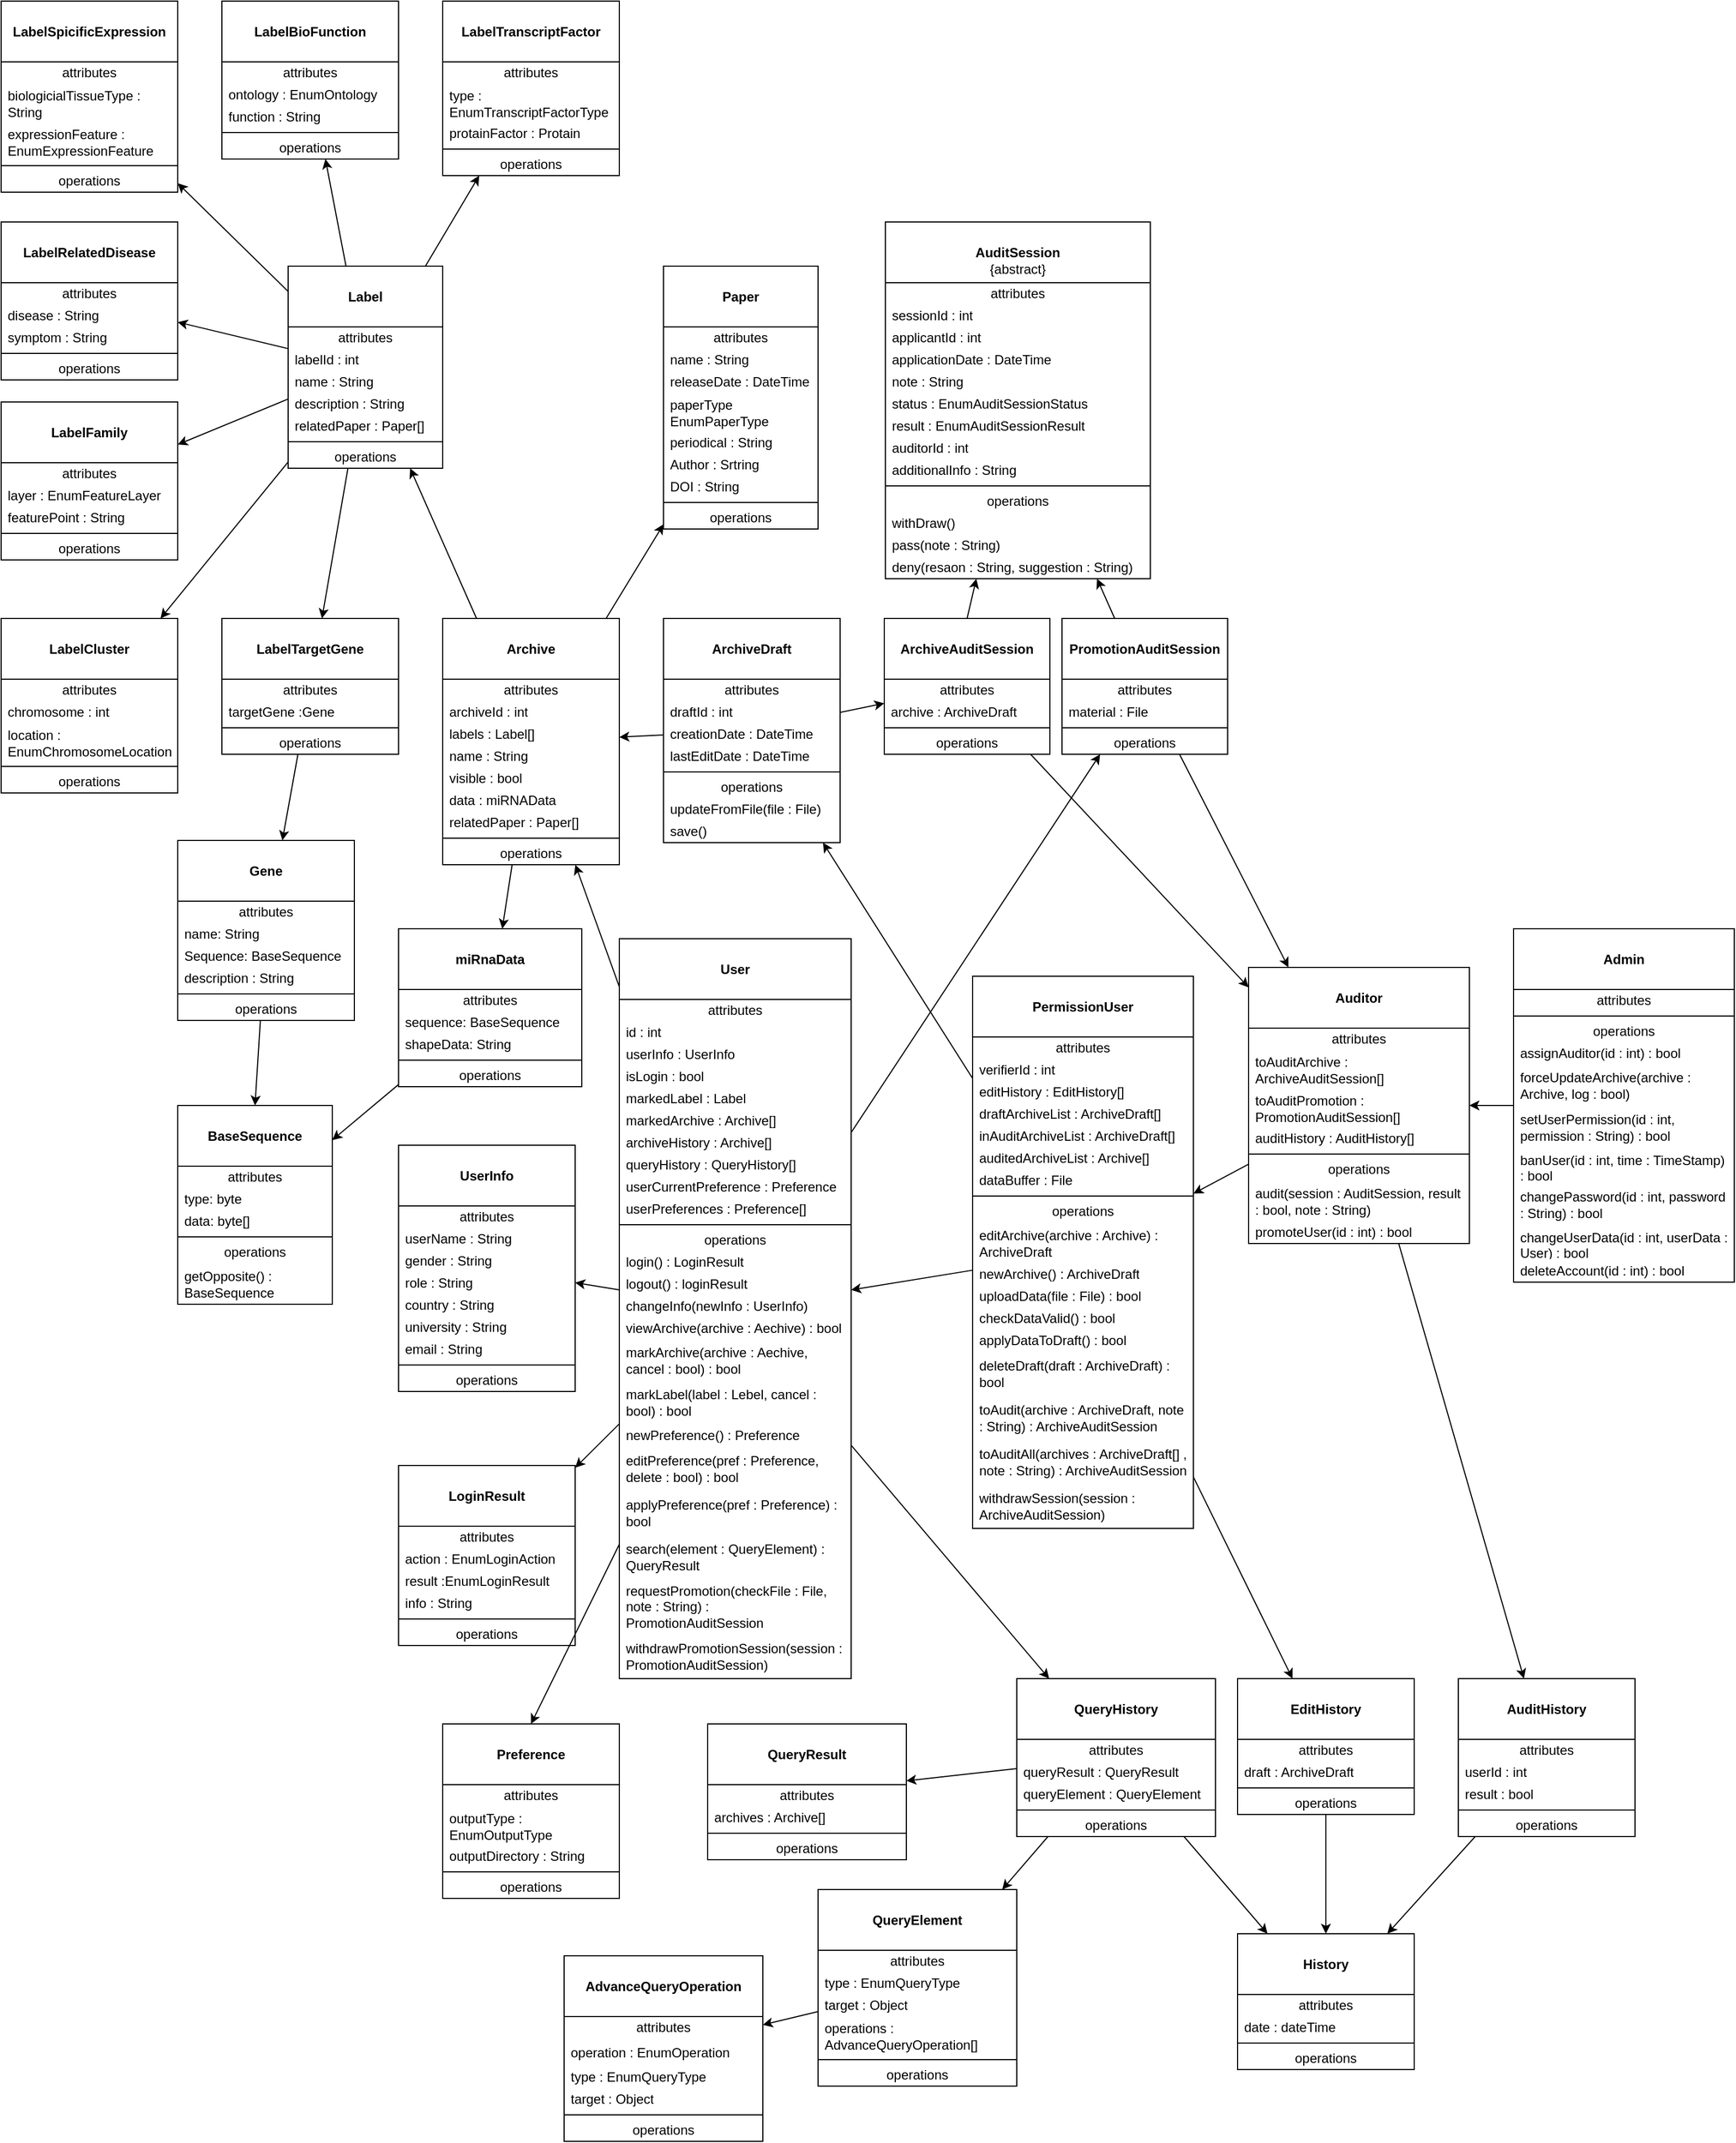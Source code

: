 <mxfile version="21.3.8" type="github">
  <diagram name="第 1 页" id="ePYzZkvX7DDNfAwRGvQ_">
    <mxGraphModel dx="3321" dy="2212" grid="1" gridSize="10" guides="1" tooltips="1" connect="1" arrows="1" fold="1" page="1" pageScale="1" pageWidth="827" pageHeight="1169" math="0" shadow="0">
      <root>
        <mxCell id="0" />
        <mxCell id="1" parent="0" />
        <mxCell id="lvLQGBFLKsxquCZdcJz2-9" style="rounded=0;orthogonalLoop=1;jettySize=auto;html=1;" parent="1" source="HBPzMKkoML-31Hbk_cF--1" target="f5BHtyjhVMu7mtpxL6ej-1" edge="1">
          <mxGeometry relative="1" as="geometry" />
        </mxCell>
        <mxCell id="lvLQGBFLKsxquCZdcJz2-13" style="rounded=0;orthogonalLoop=1;jettySize=auto;html=1;" parent="1" source="HBPzMKkoML-31Hbk_cF--1" target="hUAkBnMGf_9NmQbz4e-C-13" edge="1">
          <mxGeometry relative="1" as="geometry" />
        </mxCell>
        <mxCell id="lvLQGBFLKsxquCZdcJz2-14" style="rounded=0;orthogonalLoop=1;jettySize=auto;html=1;" parent="1" source="HBPzMKkoML-31Hbk_cF--1" target="enL9vVGVBLsAl_YUKNi3-5" edge="1">
          <mxGeometry relative="1" as="geometry" />
        </mxCell>
        <mxCell id="lvLQGBFLKsxquCZdcJz2-17" style="rounded=0;orthogonalLoop=1;jettySize=auto;html=1;" parent="1" source="HBPzMKkoML-31Hbk_cF--1" target="enL9vVGVBLsAl_YUKNi3-42" edge="1">
          <mxGeometry relative="1" as="geometry" />
        </mxCell>
        <mxCell id="dccd-a99ToRo1MmbsfI0-29" style="edgeStyle=none;shape=connector;rounded=0;orthogonalLoop=1;jettySize=auto;html=1;entryX=0.5;entryY=0;entryDx=0;entryDy=0;labelBackgroundColor=default;strokeColor=default;fontFamily=Helvetica;fontSize=11;fontColor=default;endArrow=classic;" edge="1" parent="1" source="HBPzMKkoML-31Hbk_cF--1" target="dccd-a99ToRo1MmbsfI0-19">
          <mxGeometry relative="1" as="geometry" />
        </mxCell>
        <mxCell id="dccd-a99ToRo1MmbsfI0-84" style="edgeStyle=none;shape=connector;rounded=0;orthogonalLoop=1;jettySize=auto;html=1;labelBackgroundColor=default;strokeColor=default;fontFamily=Helvetica;fontSize=11;fontColor=default;endArrow=classic;" edge="1" parent="1" source="HBPzMKkoML-31Hbk_cF--1" target="dccd-a99ToRo1MmbsfI0-60">
          <mxGeometry relative="1" as="geometry" />
        </mxCell>
        <mxCell id="HBPzMKkoML-31Hbk_cF--1" value="&lt;br&gt;&lt;b&gt;User&lt;/b&gt;&lt;br&gt;" style="swimlane;fontStyle=0;align=center;verticalAlign=top;childLayout=stackLayout;horizontal=1;startSize=55;horizontalStack=0;resizeParent=1;resizeParentMax=0;resizeLast=0;collapsible=0;marginBottom=0;html=1;whiteSpace=wrap;" parent="1" vertex="1">
          <mxGeometry x="1440" y="889" width="210" height="670" as="geometry" />
        </mxCell>
        <mxCell id="HBPzMKkoML-31Hbk_cF--2" value="attributes" style="text;html=1;strokeColor=none;fillColor=none;align=center;verticalAlign=middle;spacingLeft=4;spacingRight=4;overflow=hidden;rotatable=0;points=[[0,0.5],[1,0.5]];portConstraint=eastwest;whiteSpace=wrap;" parent="HBPzMKkoML-31Hbk_cF--1" vertex="1">
          <mxGeometry y="55" width="210" height="20" as="geometry" />
        </mxCell>
        <mxCell id="HBPzMKkoML-31Hbk_cF--3" value="id : int" style="text;html=1;strokeColor=none;fillColor=none;align=left;verticalAlign=middle;spacingLeft=4;spacingRight=4;overflow=hidden;rotatable=0;points=[[0,0.5],[1,0.5]];portConstraint=eastwest;whiteSpace=wrap;" parent="HBPzMKkoML-31Hbk_cF--1" vertex="1">
          <mxGeometry y="75" width="210" height="20" as="geometry" />
        </mxCell>
        <mxCell id="6IOU-rDuUjh9_WZzt7dj-11" value="userInfo : UserInfo" style="text;html=1;strokeColor=none;fillColor=none;align=left;verticalAlign=middle;spacingLeft=4;spacingRight=4;overflow=hidden;rotatable=0;points=[[0,0.5],[1,0.5]];portConstraint=eastwest;whiteSpace=wrap;" parent="HBPzMKkoML-31Hbk_cF--1" vertex="1">
          <mxGeometry y="95" width="210" height="20" as="geometry" />
        </mxCell>
        <mxCell id="HBPzMKkoML-31Hbk_cF--37" value="isLogin : bool" style="text;html=1;strokeColor=none;fillColor=none;align=left;verticalAlign=middle;spacingLeft=4;spacingRight=4;overflow=hidden;rotatable=0;points=[[0,0.5],[1,0.5]];portConstraint=eastwest;whiteSpace=wrap;" parent="HBPzMKkoML-31Hbk_cF--1" vertex="1">
          <mxGeometry y="115" width="210" height="20" as="geometry" />
        </mxCell>
        <mxCell id="HBPzMKkoML-31Hbk_cF--38" value="markedLabel : Label" style="text;html=1;strokeColor=none;fillColor=none;align=left;verticalAlign=middle;spacingLeft=4;spacingRight=4;overflow=hidden;rotatable=0;points=[[0,0.5],[1,0.5]];portConstraint=eastwest;whiteSpace=wrap;" parent="HBPzMKkoML-31Hbk_cF--1" vertex="1">
          <mxGeometry y="135" width="210" height="20" as="geometry" />
        </mxCell>
        <mxCell id="HBPzMKkoML-31Hbk_cF--39" value="&lt;div&gt;markedArchive : Archive[]&lt;/div&gt;" style="text;html=1;strokeColor=none;fillColor=none;align=left;verticalAlign=middle;spacingLeft=4;spacingRight=4;overflow=hidden;rotatable=0;points=[[0,0.5],[1,0.5]];portConstraint=eastwest;whiteSpace=wrap;" parent="HBPzMKkoML-31Hbk_cF--1" vertex="1">
          <mxGeometry y="155" width="210" height="20" as="geometry" />
        </mxCell>
        <mxCell id="HBPzMKkoML-31Hbk_cF--40" value="archiveHistory : Archive[]" style="text;html=1;strokeColor=none;fillColor=none;align=left;verticalAlign=middle;spacingLeft=4;spacingRight=4;overflow=hidden;rotatable=0;points=[[0,0.5],[1,0.5]];portConstraint=eastwest;whiteSpace=wrap;" parent="HBPzMKkoML-31Hbk_cF--1" vertex="1">
          <mxGeometry y="175" width="210" height="20" as="geometry" />
        </mxCell>
        <mxCell id="HBPzMKkoML-31Hbk_cF--41" value="queryHistory : QueryHistory[]" style="text;html=1;strokeColor=none;fillColor=none;align=left;verticalAlign=middle;spacingLeft=4;spacingRight=4;overflow=hidden;rotatable=0;points=[[0,0.5],[1,0.5]];portConstraint=eastwest;whiteSpace=wrap;" parent="HBPzMKkoML-31Hbk_cF--1" vertex="1">
          <mxGeometry y="195" width="210" height="20" as="geometry" />
        </mxCell>
        <mxCell id="HBPzMKkoML-31Hbk_cF--42" value="userCurrentPreference : Preference" style="text;html=1;strokeColor=none;fillColor=none;align=left;verticalAlign=middle;spacingLeft=4;spacingRight=4;overflow=hidden;rotatable=0;points=[[0,0.5],[1,0.5]];portConstraint=eastwest;whiteSpace=wrap;" parent="HBPzMKkoML-31Hbk_cF--1" vertex="1">
          <mxGeometry y="215" width="210" height="20" as="geometry" />
        </mxCell>
        <mxCell id="HBPzMKkoML-31Hbk_cF--43" value="userPreferences : Preference[]" style="text;html=1;strokeColor=none;fillColor=none;align=left;verticalAlign=middle;spacingLeft=4;spacingRight=4;overflow=hidden;rotatable=0;points=[[0,0.5],[1,0.5]];portConstraint=eastwest;whiteSpace=wrap;" parent="HBPzMKkoML-31Hbk_cF--1" vertex="1">
          <mxGeometry y="235" width="210" height="20" as="geometry" />
        </mxCell>
        <mxCell id="HBPzMKkoML-31Hbk_cF--6" value="" style="line;strokeWidth=1;fillColor=none;align=left;verticalAlign=middle;spacingTop=-1;spacingLeft=3;spacingRight=3;rotatable=0;labelPosition=right;points=[];portConstraint=eastwest;" parent="HBPzMKkoML-31Hbk_cF--1" vertex="1">
          <mxGeometry y="255" width="210" height="8" as="geometry" />
        </mxCell>
        <mxCell id="HBPzMKkoML-31Hbk_cF--7" value="operations" style="text;html=1;strokeColor=none;fillColor=none;align=center;verticalAlign=middle;spacingLeft=4;spacingRight=4;overflow=hidden;rotatable=0;points=[[0,0.5],[1,0.5]];portConstraint=eastwest;whiteSpace=wrap;" parent="HBPzMKkoML-31Hbk_cF--1" vertex="1">
          <mxGeometry y="263" width="210" height="20" as="geometry" />
        </mxCell>
        <mxCell id="HBPzMKkoML-31Hbk_cF--8" value="login() : LoginResult" style="text;html=1;strokeColor=none;fillColor=none;align=left;verticalAlign=middle;spacingLeft=4;spacingRight=4;overflow=hidden;rotatable=0;points=[[0,0.5],[1,0.5]];portConstraint=eastwest;whiteSpace=wrap;" parent="HBPzMKkoML-31Hbk_cF--1" vertex="1">
          <mxGeometry y="283" width="210" height="20" as="geometry" />
        </mxCell>
        <mxCell id="HBPzMKkoML-31Hbk_cF--36" value="logout() : loginResult" style="text;html=1;strokeColor=none;fillColor=none;align=left;verticalAlign=middle;spacingLeft=4;spacingRight=4;overflow=hidden;rotatable=0;points=[[0,0.5],[1,0.5]];portConstraint=eastwest;whiteSpace=wrap;" parent="HBPzMKkoML-31Hbk_cF--1" vertex="1">
          <mxGeometry y="303" width="210" height="20" as="geometry" />
        </mxCell>
        <mxCell id="6IOU-rDuUjh9_WZzt7dj-12" value="changeInfo(newInfo : UserInfo) " style="text;html=1;strokeColor=none;fillColor=none;align=left;verticalAlign=middle;spacingLeft=4;spacingRight=4;overflow=hidden;rotatable=0;points=[[0,0.5],[1,0.5]];portConstraint=eastwest;whiteSpace=wrap;" parent="HBPzMKkoML-31Hbk_cF--1" vertex="1">
          <mxGeometry y="323" width="210" height="20" as="geometry" />
        </mxCell>
        <mxCell id="HBPzMKkoML-31Hbk_cF--45" value="viewArchive(archive : Aechive) : bool" style="text;html=1;strokeColor=none;fillColor=none;align=left;verticalAlign=middle;spacingLeft=4;spacingRight=4;overflow=hidden;rotatable=0;points=[[0,0.5],[1,0.5]];portConstraint=eastwest;whiteSpace=wrap;" parent="HBPzMKkoML-31Hbk_cF--1" vertex="1">
          <mxGeometry y="343" width="210" height="20" as="geometry" />
        </mxCell>
        <mxCell id="HBPzMKkoML-31Hbk_cF--51" value="markArchive(archive : Aechive, cancel : bool) : bool" style="text;html=1;strokeColor=none;fillColor=none;align=left;verticalAlign=middle;spacingLeft=4;spacingRight=4;overflow=hidden;rotatable=0;points=[[0,0.5],[1,0.5]];portConstraint=eastwest;whiteSpace=wrap;" parent="HBPzMKkoML-31Hbk_cF--1" vertex="1">
          <mxGeometry y="363" width="210" height="37" as="geometry" />
        </mxCell>
        <mxCell id="HBPzMKkoML-31Hbk_cF--52" value="markLabel(label : Lebel, cancel : bool) : bool" style="text;html=1;strokeColor=none;fillColor=none;align=left;verticalAlign=middle;spacingLeft=4;spacingRight=4;overflow=hidden;rotatable=0;points=[[0,0.5],[1,0.5]];portConstraint=eastwest;whiteSpace=wrap;" parent="HBPzMKkoML-31Hbk_cF--1" vertex="1">
          <mxGeometry y="400" width="210" height="40" as="geometry" />
        </mxCell>
        <mxCell id="HBPzMKkoML-31Hbk_cF--53" value="newPreference() : Preference" style="text;html=1;strokeColor=none;fillColor=none;align=left;verticalAlign=middle;spacingLeft=4;spacingRight=4;overflow=hidden;rotatable=0;points=[[0,0.5],[1,0.5]];portConstraint=eastwest;whiteSpace=wrap;" parent="HBPzMKkoML-31Hbk_cF--1" vertex="1">
          <mxGeometry y="440" width="210" height="20" as="geometry" />
        </mxCell>
        <mxCell id="HBPzMKkoML-31Hbk_cF--54" value="editPreference(pref : Preference, delete : bool) : bool" style="text;html=1;strokeColor=none;fillColor=none;align=left;verticalAlign=middle;spacingLeft=4;spacingRight=4;overflow=hidden;rotatable=0;points=[[0,0.5],[1,0.5]];portConstraint=eastwest;whiteSpace=wrap;" parent="HBPzMKkoML-31Hbk_cF--1" vertex="1">
          <mxGeometry y="460" width="210" height="40" as="geometry" />
        </mxCell>
        <mxCell id="Vm49EQdsfF1XYpQl3Y0f-7" value="applyPreference(pref : Preference) : bool" style="text;html=1;strokeColor=none;fillColor=none;align=left;verticalAlign=middle;spacingLeft=4;spacingRight=4;overflow=hidden;rotatable=0;points=[[0,0.5],[1,0.5]];portConstraint=eastwest;whiteSpace=wrap;" parent="HBPzMKkoML-31Hbk_cF--1" vertex="1">
          <mxGeometry y="500" width="210" height="40" as="geometry" />
        </mxCell>
        <mxCell id="Vm49EQdsfF1XYpQl3Y0f-14" value="search(element : QueryElement) : QueryResult" style="text;html=1;strokeColor=none;fillColor=none;align=left;verticalAlign=middle;spacingLeft=4;spacingRight=4;overflow=hidden;rotatable=0;points=[[0,0.5],[1,0.5]];portConstraint=eastwest;whiteSpace=wrap;" parent="HBPzMKkoML-31Hbk_cF--1" vertex="1">
          <mxGeometry y="540" width="210" height="40" as="geometry" />
        </mxCell>
        <mxCell id="Vm49EQdsfF1XYpQl3Y0f-16" value="requestPromotion(checkFile : File,&amp;nbsp; note : String) : PromotionAuditSession" style="text;html=1;strokeColor=none;fillColor=none;align=left;verticalAlign=middle;spacingLeft=4;spacingRight=4;overflow=hidden;rotatable=0;points=[[0,0.5],[1,0.5]];portConstraint=eastwest;whiteSpace=wrap;" parent="HBPzMKkoML-31Hbk_cF--1" vertex="1">
          <mxGeometry y="580" width="210" height="50" as="geometry" />
        </mxCell>
        <mxCell id="Vm49EQdsfF1XYpQl3Y0f-17" value="withdrawPromotionSession(session :&amp;nbsp; PromotionAuditSession)&amp;nbsp; " style="text;html=1;strokeColor=none;fillColor=none;align=left;verticalAlign=middle;spacingLeft=4;spacingRight=4;overflow=hidden;rotatable=0;points=[[0,0.5],[1,0.5]];portConstraint=eastwest;whiteSpace=wrap;" parent="HBPzMKkoML-31Hbk_cF--1" vertex="1">
          <mxGeometry y="630" width="210" height="40" as="geometry" />
        </mxCell>
        <mxCell id="lvLQGBFLKsxquCZdcJz2-15" style="rounded=0;orthogonalLoop=1;jettySize=auto;html=1;" parent="1" source="HBPzMKkoML-31Hbk_cF--9" target="f5BHtyjhVMu7mtpxL6ej-7" edge="1">
          <mxGeometry relative="1" as="geometry" />
        </mxCell>
        <mxCell id="dccd-a99ToRo1MmbsfI0-3" style="rounded=0;orthogonalLoop=1;jettySize=auto;html=1;" edge="1" parent="1" source="HBPzMKkoML-31Hbk_cF--9" target="HBPzMKkoML-31Hbk_cF--1">
          <mxGeometry relative="1" as="geometry" />
        </mxCell>
        <mxCell id="dccd-a99ToRo1MmbsfI0-85" style="edgeStyle=none;shape=connector;rounded=0;orthogonalLoop=1;jettySize=auto;html=1;labelBackgroundColor=default;strokeColor=default;fontFamily=Helvetica;fontSize=11;fontColor=default;endArrow=classic;" edge="1" parent="1" source="HBPzMKkoML-31Hbk_cF--9" target="dccd-a99ToRo1MmbsfI0-65">
          <mxGeometry relative="1" as="geometry" />
        </mxCell>
        <mxCell id="HBPzMKkoML-31Hbk_cF--9" value="&lt;br&gt;&lt;b&gt;PermissionUser&lt;/b&gt;&lt;br&gt;" style="swimlane;fontStyle=0;align=center;verticalAlign=top;childLayout=stackLayout;horizontal=1;startSize=55;horizontalStack=0;resizeParent=1;resizeParentMax=0;resizeLast=0;collapsible=0;marginBottom=0;html=1;whiteSpace=wrap;" parent="1" vertex="1">
          <mxGeometry x="1760" y="923" width="200" height="500" as="geometry" />
        </mxCell>
        <mxCell id="HBPzMKkoML-31Hbk_cF--10" value="attributes" style="text;html=1;strokeColor=none;fillColor=none;align=center;verticalAlign=middle;spacingLeft=4;spacingRight=4;overflow=hidden;rotatable=0;points=[[0,0.5],[1,0.5]];portConstraint=eastwest;whiteSpace=wrap;" parent="HBPzMKkoML-31Hbk_cF--9" vertex="1">
          <mxGeometry y="55" width="200" height="20" as="geometry" />
        </mxCell>
        <mxCell id="HBPzMKkoML-31Hbk_cF--11" value="verifierId : int" style="text;html=1;strokeColor=none;fillColor=none;align=left;verticalAlign=middle;spacingLeft=4;spacingRight=4;overflow=hidden;rotatable=0;points=[[0,0.5],[1,0.5]];portConstraint=eastwest;whiteSpace=wrap;" parent="HBPzMKkoML-31Hbk_cF--9" vertex="1">
          <mxGeometry y="75" width="200" height="20" as="geometry" />
        </mxCell>
        <mxCell id="HBPzMKkoML-31Hbk_cF--46" value="editHistory : EditHistory[]" style="text;html=1;strokeColor=none;fillColor=none;align=left;verticalAlign=middle;spacingLeft=4;spacingRight=4;overflow=hidden;rotatable=0;points=[[0,0.5],[1,0.5]];portConstraint=eastwest;whiteSpace=wrap;" parent="HBPzMKkoML-31Hbk_cF--9" vertex="1">
          <mxGeometry y="95" width="200" height="20" as="geometry" />
        </mxCell>
        <mxCell id="HBPzMKkoML-31Hbk_cF--48" value="draftArchiveList : ArchiveDraft[]" style="text;html=1;strokeColor=none;fillColor=none;align=left;verticalAlign=middle;spacingLeft=4;spacingRight=4;overflow=hidden;rotatable=0;points=[[0,0.5],[1,0.5]];portConstraint=eastwest;whiteSpace=wrap;" parent="HBPzMKkoML-31Hbk_cF--9" vertex="1">
          <mxGeometry y="115" width="200" height="20" as="geometry" />
        </mxCell>
        <mxCell id="HBPzMKkoML-31Hbk_cF--49" value="inAuditArchiveList : ArchiveDraft[]" style="text;html=1;strokeColor=none;fillColor=none;align=left;verticalAlign=middle;spacingLeft=4;spacingRight=4;overflow=hidden;rotatable=0;points=[[0,0.5],[1,0.5]];portConstraint=eastwest;whiteSpace=wrap;" parent="HBPzMKkoML-31Hbk_cF--9" vertex="1">
          <mxGeometry y="135" width="200" height="20" as="geometry" />
        </mxCell>
        <mxCell id="HBPzMKkoML-31Hbk_cF--50" value="auditedArchiveList : Archive[]" style="text;html=1;strokeColor=none;fillColor=none;align=left;verticalAlign=middle;spacingLeft=4;spacingRight=4;overflow=hidden;rotatable=0;points=[[0,0.5],[1,0.5]];portConstraint=eastwest;whiteSpace=wrap;" parent="HBPzMKkoML-31Hbk_cF--9" vertex="1">
          <mxGeometry y="155" width="200" height="20" as="geometry" />
        </mxCell>
        <mxCell id="Vm49EQdsfF1XYpQl3Y0f-9" value="dataBuffer : File" style="text;html=1;strokeColor=none;fillColor=none;align=left;verticalAlign=middle;spacingLeft=4;spacingRight=4;overflow=hidden;rotatable=0;points=[[0,0.5],[1,0.5]];portConstraint=eastwest;whiteSpace=wrap;" parent="HBPzMKkoML-31Hbk_cF--9" vertex="1">
          <mxGeometry y="175" width="200" height="20" as="geometry" />
        </mxCell>
        <mxCell id="HBPzMKkoML-31Hbk_cF--14" value="" style="line;strokeWidth=1;fillColor=none;align=left;verticalAlign=middle;spacingTop=-1;spacingLeft=3;spacingRight=3;rotatable=0;labelPosition=right;points=[];portConstraint=eastwest;" parent="HBPzMKkoML-31Hbk_cF--9" vertex="1">
          <mxGeometry y="195" width="200" height="8" as="geometry" />
        </mxCell>
        <mxCell id="HBPzMKkoML-31Hbk_cF--15" value="operations" style="text;html=1;strokeColor=none;fillColor=none;align=center;verticalAlign=middle;spacingLeft=4;spacingRight=4;overflow=hidden;rotatable=0;points=[[0,0.5],[1,0.5]];portConstraint=eastwest;whiteSpace=wrap;" parent="HBPzMKkoML-31Hbk_cF--9" vertex="1">
          <mxGeometry y="203" width="200" height="20" as="geometry" />
        </mxCell>
        <mxCell id="HBPzMKkoML-31Hbk_cF--16" value="editArchive(archive : Archive) : ArchiveDraft" style="text;html=1;strokeColor=none;fillColor=none;align=left;verticalAlign=middle;spacingLeft=4;spacingRight=4;overflow=hidden;rotatable=0;points=[[0,0.5],[1,0.5]];portConstraint=eastwest;whiteSpace=wrap;" parent="HBPzMKkoML-31Hbk_cF--9" vertex="1">
          <mxGeometry y="223" width="200" height="37" as="geometry" />
        </mxCell>
        <mxCell id="HBPzMKkoML-31Hbk_cF--47" value="newArchive() : ArchiveDraft" style="text;html=1;strokeColor=none;fillColor=none;align=left;verticalAlign=middle;spacingLeft=4;spacingRight=4;overflow=hidden;rotatable=0;points=[[0,0.5],[1,0.5]];portConstraint=eastwest;whiteSpace=wrap;" parent="HBPzMKkoML-31Hbk_cF--9" vertex="1">
          <mxGeometry y="260" width="200" height="20" as="geometry" />
        </mxCell>
        <mxCell id="Vm49EQdsfF1XYpQl3Y0f-8" value="uploadData(file : File) : bool" style="text;html=1;strokeColor=none;fillColor=none;align=left;verticalAlign=middle;spacingLeft=4;spacingRight=4;overflow=hidden;rotatable=0;points=[[0,0.5],[1,0.5]];portConstraint=eastwest;whiteSpace=wrap;" parent="HBPzMKkoML-31Hbk_cF--9" vertex="1">
          <mxGeometry y="280" width="200" height="20" as="geometry" />
        </mxCell>
        <mxCell id="Vm49EQdsfF1XYpQl3Y0f-10" value="checkDataValid() : bool" style="text;html=1;strokeColor=none;fillColor=none;align=left;verticalAlign=middle;spacingLeft=4;spacingRight=4;overflow=hidden;rotatable=0;points=[[0,0.5],[1,0.5]];portConstraint=eastwest;whiteSpace=wrap;" parent="HBPzMKkoML-31Hbk_cF--9" vertex="1">
          <mxGeometry y="300" width="200" height="20" as="geometry" />
        </mxCell>
        <mxCell id="Vm49EQdsfF1XYpQl3Y0f-11" value="applyDataToDraft() : bool" style="text;html=1;strokeColor=none;fillColor=none;align=left;verticalAlign=middle;spacingLeft=4;spacingRight=4;overflow=hidden;rotatable=0;points=[[0,0.5],[1,0.5]];portConstraint=eastwest;whiteSpace=wrap;" parent="HBPzMKkoML-31Hbk_cF--9" vertex="1">
          <mxGeometry y="320" width="200" height="20" as="geometry" />
        </mxCell>
        <mxCell id="Vm49EQdsfF1XYpQl3Y0f-5" value="deleteDraft(draft : ArchiveDraft) : bool" style="text;html=1;strokeColor=none;fillColor=none;align=left;verticalAlign=middle;spacingLeft=4;spacingRight=4;overflow=hidden;rotatable=0;points=[[0,0.5],[1,0.5]];portConstraint=eastwest;whiteSpace=wrap;" parent="HBPzMKkoML-31Hbk_cF--9" vertex="1">
          <mxGeometry y="340" width="200" height="40" as="geometry" />
        </mxCell>
        <mxCell id="Vm49EQdsfF1XYpQl3Y0f-1" value="toAudit(archive : ArchiveDraft, note : String) : ArchiveAuditSession" style="text;html=1;strokeColor=none;fillColor=none;align=left;verticalAlign=middle;spacingLeft=4;spacingRight=4;overflow=hidden;rotatable=0;points=[[0,0.5],[1,0.5]];portConstraint=eastwest;whiteSpace=wrap;" parent="HBPzMKkoML-31Hbk_cF--9" vertex="1">
          <mxGeometry y="380" width="200" height="40" as="geometry" />
        </mxCell>
        <mxCell id="Vm49EQdsfF1XYpQl3Y0f-2" value="toAuditAll(archives : ArchiveDraft[] , note : String) : ArchiveAuditSession" style="text;html=1;strokeColor=none;fillColor=none;align=left;verticalAlign=middle;spacingLeft=4;spacingRight=4;overflow=hidden;rotatable=0;points=[[0,0.5],[1,0.5]];portConstraint=eastwest;whiteSpace=wrap;" parent="HBPzMKkoML-31Hbk_cF--9" vertex="1">
          <mxGeometry y="420" width="200" height="40" as="geometry" />
        </mxCell>
        <mxCell id="Vm49EQdsfF1XYpQl3Y0f-3" value="withdrawSession(session : ArchiveAuditSession)" style="text;html=1;strokeColor=none;fillColor=none;align=left;verticalAlign=middle;spacingLeft=4;spacingRight=4;overflow=hidden;rotatable=0;points=[[0,0.5],[1,0.5]];portConstraint=eastwest;whiteSpace=wrap;" parent="HBPzMKkoML-31Hbk_cF--9" vertex="1">
          <mxGeometry y="460" width="200" height="40" as="geometry" />
        </mxCell>
        <mxCell id="dccd-a99ToRo1MmbsfI0-1" style="rounded=0;orthogonalLoop=1;jettySize=auto;html=1;" edge="1" parent="1" source="HBPzMKkoML-31Hbk_cF--25" target="HBPzMKkoML-31Hbk_cF--17">
          <mxGeometry relative="1" as="geometry" />
        </mxCell>
        <mxCell id="HBPzMKkoML-31Hbk_cF--25" value="&lt;br&gt;&lt;b&gt;Admin&lt;/b&gt;" style="swimlane;fontStyle=0;align=center;verticalAlign=top;childLayout=stackLayout;horizontal=1;startSize=55;horizontalStack=0;resizeParent=1;resizeParentMax=0;resizeLast=0;collapsible=0;marginBottom=0;html=1;whiteSpace=wrap;" parent="1" vertex="1">
          <mxGeometry x="2250" y="880" width="200" height="320" as="geometry" />
        </mxCell>
        <mxCell id="HBPzMKkoML-31Hbk_cF--26" value="attributes" style="text;html=1;strokeColor=none;fillColor=none;align=center;verticalAlign=middle;spacingLeft=4;spacingRight=4;overflow=hidden;rotatable=0;points=[[0,0.5],[1,0.5]];portConstraint=eastwest;whiteSpace=wrap;" parent="HBPzMKkoML-31Hbk_cF--25" vertex="1">
          <mxGeometry y="55" width="200" height="20" as="geometry" />
        </mxCell>
        <mxCell id="HBPzMKkoML-31Hbk_cF--30" value="" style="line;strokeWidth=1;fillColor=none;align=left;verticalAlign=middle;spacingTop=-1;spacingLeft=3;spacingRight=3;rotatable=0;labelPosition=right;points=[];portConstraint=eastwest;" parent="HBPzMKkoML-31Hbk_cF--25" vertex="1">
          <mxGeometry y="75" width="200" height="8" as="geometry" />
        </mxCell>
        <mxCell id="HBPzMKkoML-31Hbk_cF--31" value="operations" style="text;html=1;strokeColor=none;fillColor=none;align=center;verticalAlign=middle;spacingLeft=4;spacingRight=4;overflow=hidden;rotatable=0;points=[[0,0.5],[1,0.5]];portConstraint=eastwest;whiteSpace=wrap;" parent="HBPzMKkoML-31Hbk_cF--25" vertex="1">
          <mxGeometry y="83" width="200" height="20" as="geometry" />
        </mxCell>
        <mxCell id="HBPzMKkoML-31Hbk_cF--32" value="assignAuditor(id : int) : bool " style="text;html=1;strokeColor=none;fillColor=none;align=left;verticalAlign=middle;spacingLeft=4;spacingRight=4;overflow=hidden;rotatable=0;points=[[0,0.5],[1,0.5]];portConstraint=eastwest;whiteSpace=wrap;" parent="HBPzMKkoML-31Hbk_cF--25" vertex="1">
          <mxGeometry y="103" width="200" height="20" as="geometry" />
        </mxCell>
        <mxCell id="6IOU-rDuUjh9_WZzt7dj-13" value="forceUpdateArchive(archive : Archive, log : bool)" style="text;html=1;strokeColor=none;fillColor=none;align=left;verticalAlign=middle;spacingLeft=4;spacingRight=4;overflow=hidden;rotatable=0;points=[[0,0.5],[1,0.5]];portConstraint=eastwest;whiteSpace=wrap;" parent="HBPzMKkoML-31Hbk_cF--25" vertex="1">
          <mxGeometry y="123" width="200" height="37" as="geometry" />
        </mxCell>
        <mxCell id="6IOU-rDuUjh9_WZzt7dj-14" value="setUserPermission(id : int, permission : String) : bool" style="text;html=1;strokeColor=none;fillColor=none;align=left;verticalAlign=middle;spacingLeft=4;spacingRight=4;overflow=hidden;rotatable=0;points=[[0,0.5],[1,0.5]];portConstraint=eastwest;whiteSpace=wrap;" parent="HBPzMKkoML-31Hbk_cF--25" vertex="1">
          <mxGeometry y="160" width="200" height="40" as="geometry" />
        </mxCell>
        <mxCell id="6IOU-rDuUjh9_WZzt7dj-15" value="banUser(id : int, time : TimeStamp) : bool" style="text;html=1;strokeColor=none;fillColor=none;align=left;verticalAlign=middle;spacingLeft=4;spacingRight=4;overflow=hidden;rotatable=0;points=[[0,0.5],[1,0.5]];portConstraint=eastwest;whiteSpace=wrap;" parent="HBPzMKkoML-31Hbk_cF--25" vertex="1">
          <mxGeometry y="200" width="200" height="30" as="geometry" />
        </mxCell>
        <mxCell id="6IOU-rDuUjh9_WZzt7dj-20" value="changePassword(id : int, password : String) : bool" style="text;html=1;strokeColor=none;fillColor=none;align=left;verticalAlign=middle;spacingLeft=4;spacingRight=4;overflow=hidden;rotatable=0;points=[[0,0.5],[1,0.5]];portConstraint=eastwest;whiteSpace=wrap;" parent="HBPzMKkoML-31Hbk_cF--25" vertex="1">
          <mxGeometry y="230" width="200" height="40" as="geometry" />
        </mxCell>
        <mxCell id="6IOU-rDuUjh9_WZzt7dj-17" value="changeUserData(id : int, userData : User) : bool" style="text;html=1;strokeColor=none;fillColor=none;align=left;verticalAlign=middle;spacingLeft=4;spacingRight=4;overflow=hidden;rotatable=0;points=[[0,0.5],[1,0.5]];portConstraint=eastwest;whiteSpace=wrap;" parent="HBPzMKkoML-31Hbk_cF--25" vertex="1">
          <mxGeometry y="270" width="200" height="30" as="geometry" />
        </mxCell>
        <mxCell id="6IOU-rDuUjh9_WZzt7dj-18" value="&lt;div&gt;deleteAccount(id : int) : bool&lt;/div&gt;" style="text;html=1;strokeColor=none;fillColor=none;align=left;verticalAlign=middle;spacingLeft=4;spacingRight=4;overflow=hidden;rotatable=0;points=[[0,0.5],[1,0.5]];portConstraint=eastwest;whiteSpace=wrap;" parent="HBPzMKkoML-31Hbk_cF--25" vertex="1">
          <mxGeometry y="300" width="200" height="20" as="geometry" />
        </mxCell>
        <mxCell id="dccd-a99ToRo1MmbsfI0-2" style="rounded=0;orthogonalLoop=1;jettySize=auto;html=1;" edge="1" parent="1" source="HBPzMKkoML-31Hbk_cF--17" target="HBPzMKkoML-31Hbk_cF--9">
          <mxGeometry relative="1" as="geometry" />
        </mxCell>
        <mxCell id="dccd-a99ToRo1MmbsfI0-86" style="edgeStyle=none;shape=connector;rounded=0;orthogonalLoop=1;jettySize=auto;html=1;labelBackgroundColor=default;strokeColor=default;fontFamily=Helvetica;fontSize=11;fontColor=default;endArrow=classic;" edge="1" parent="1" source="HBPzMKkoML-31Hbk_cF--17" target="dccd-a99ToRo1MmbsfI0-70">
          <mxGeometry relative="1" as="geometry" />
        </mxCell>
        <mxCell id="HBPzMKkoML-31Hbk_cF--17" value="&lt;br&gt;&lt;b&gt;Auditor&lt;/b&gt;&lt;br&gt;" style="swimlane;fontStyle=0;align=center;verticalAlign=top;childLayout=stackLayout;horizontal=1;startSize=55;horizontalStack=0;resizeParent=1;resizeParentMax=0;resizeLast=0;collapsible=0;marginBottom=0;html=1;whiteSpace=wrap;" parent="1" vertex="1">
          <mxGeometry x="2010" y="915" width="200" height="250" as="geometry" />
        </mxCell>
        <mxCell id="HBPzMKkoML-31Hbk_cF--18" value="attributes" style="text;html=1;strokeColor=none;fillColor=none;align=center;verticalAlign=middle;spacingLeft=4;spacingRight=4;overflow=hidden;rotatable=0;points=[[0,0.5],[1,0.5]];portConstraint=eastwest;whiteSpace=wrap;" parent="HBPzMKkoML-31Hbk_cF--17" vertex="1">
          <mxGeometry y="55" width="200" height="20" as="geometry" />
        </mxCell>
        <mxCell id="HBPzMKkoML-31Hbk_cF--19" value="toAuditArchive : ArchiveAuditSession[]" style="text;html=1;strokeColor=none;fillColor=none;align=left;verticalAlign=middle;spacingLeft=4;spacingRight=4;overflow=hidden;rotatable=0;points=[[0,0.5],[1,0.5]];portConstraint=eastwest;whiteSpace=wrap;" parent="HBPzMKkoML-31Hbk_cF--17" vertex="1">
          <mxGeometry y="75" width="200" height="35" as="geometry" />
        </mxCell>
        <mxCell id="Vm49EQdsfF1XYpQl3Y0f-18" value="toAuditPromotion : PromotionAuditSession[]" style="text;html=1;strokeColor=none;fillColor=none;align=left;verticalAlign=middle;spacingLeft=4;spacingRight=4;overflow=hidden;rotatable=0;points=[[0,0.5],[1,0.5]];portConstraint=eastwest;whiteSpace=wrap;" parent="HBPzMKkoML-31Hbk_cF--17" vertex="1">
          <mxGeometry y="110" width="200" height="35" as="geometry" />
        </mxCell>
        <mxCell id="6IOU-rDuUjh9_WZzt7dj-10" value="auditHistory : AuditHistory[]" style="text;html=1;strokeColor=none;fillColor=none;align=left;verticalAlign=middle;spacingLeft=4;spacingRight=4;overflow=hidden;rotatable=0;points=[[0,0.5],[1,0.5]];portConstraint=eastwest;whiteSpace=wrap;" parent="HBPzMKkoML-31Hbk_cF--17" vertex="1">
          <mxGeometry y="145" width="200" height="20" as="geometry" />
        </mxCell>
        <mxCell id="HBPzMKkoML-31Hbk_cF--22" value="" style="line;strokeWidth=1;fillColor=none;align=left;verticalAlign=middle;spacingTop=-1;spacingLeft=3;spacingRight=3;rotatable=0;labelPosition=right;points=[];portConstraint=eastwest;" parent="HBPzMKkoML-31Hbk_cF--17" vertex="1">
          <mxGeometry y="165" width="200" height="8" as="geometry" />
        </mxCell>
        <mxCell id="HBPzMKkoML-31Hbk_cF--23" value="operations" style="text;html=1;strokeColor=none;fillColor=none;align=center;verticalAlign=middle;spacingLeft=4;spacingRight=4;overflow=hidden;rotatable=0;points=[[0,0.5],[1,0.5]];portConstraint=eastwest;whiteSpace=wrap;" parent="HBPzMKkoML-31Hbk_cF--17" vertex="1">
          <mxGeometry y="173" width="200" height="20" as="geometry" />
        </mxCell>
        <mxCell id="Vm49EQdsfF1XYpQl3Y0f-19" value="audit(session : AuditSession, result : bool, note : String)" style="text;html=1;strokeColor=none;fillColor=none;align=left;verticalAlign=middle;spacingLeft=4;spacingRight=4;overflow=hidden;rotatable=0;points=[[0,0.5],[1,0.5]];portConstraint=eastwest;whiteSpace=wrap;" parent="HBPzMKkoML-31Hbk_cF--17" vertex="1">
          <mxGeometry y="193" width="200" height="37" as="geometry" />
        </mxCell>
        <mxCell id="Vm49EQdsfF1XYpQl3Y0f-12" value="promoteUser(id : int) : bool " style="text;html=1;strokeColor=none;fillColor=none;align=left;verticalAlign=middle;spacingLeft=4;spacingRight=4;overflow=hidden;rotatable=0;points=[[0,0.5],[1,0.5]];portConstraint=eastwest;whiteSpace=wrap;" parent="HBPzMKkoML-31Hbk_cF--17" vertex="1">
          <mxGeometry y="230" width="200" height="20" as="geometry" />
        </mxCell>
        <mxCell id="enL9vVGVBLsAl_YUKNi3-5" value="&lt;b&gt;&lt;br&gt;UserInfo&lt;/b&gt;" style="swimlane;fontStyle=0;align=center;verticalAlign=top;childLayout=stackLayout;horizontal=1;startSize=55;horizontalStack=0;resizeParent=1;resizeParentMax=0;resizeLast=0;collapsible=0;marginBottom=0;html=1;whiteSpace=wrap;" parent="1" vertex="1">
          <mxGeometry x="1240" y="1076" width="160" height="223" as="geometry" />
        </mxCell>
        <mxCell id="enL9vVGVBLsAl_YUKNi3-6" value="attributes" style="text;html=1;strokeColor=none;fillColor=none;align=center;verticalAlign=middle;spacingLeft=4;spacingRight=4;overflow=hidden;rotatable=0;points=[[0,0.5],[1,0.5]];portConstraint=eastwest;whiteSpace=wrap;" parent="enL9vVGVBLsAl_YUKNi3-5" vertex="1">
          <mxGeometry y="55" width="160" height="20" as="geometry" />
        </mxCell>
        <mxCell id="enL9vVGVBLsAl_YUKNi3-17" value="&lt;div&gt;userName : String&lt;/div&gt;" style="text;html=1;strokeColor=none;fillColor=none;align=left;verticalAlign=middle;spacingLeft=4;spacingRight=4;overflow=hidden;rotatable=0;points=[[0,0.5],[1,0.5]];portConstraint=eastwest;whiteSpace=wrap;" parent="enL9vVGVBLsAl_YUKNi3-5" vertex="1">
          <mxGeometry y="75" width="160" height="20" as="geometry" />
        </mxCell>
        <mxCell id="enL9vVGVBLsAl_YUKNi3-15" value="gender : String" style="text;html=1;strokeColor=none;fillColor=none;align=left;verticalAlign=middle;spacingLeft=4;spacingRight=4;overflow=hidden;rotatable=0;points=[[0,0.5],[1,0.5]];portConstraint=eastwest;whiteSpace=wrap;" parent="enL9vVGVBLsAl_YUKNi3-5" vertex="1">
          <mxGeometry y="95" width="160" height="20" as="geometry" />
        </mxCell>
        <mxCell id="enL9vVGVBLsAl_YUKNi3-7" value="&lt;div&gt;role : String&lt;/div&gt;" style="text;html=1;strokeColor=none;fillColor=none;align=left;verticalAlign=middle;spacingLeft=4;spacingRight=4;overflow=hidden;rotatable=0;points=[[0,0.5],[1,0.5]];portConstraint=eastwest;whiteSpace=wrap;" parent="enL9vVGVBLsAl_YUKNi3-5" vertex="1">
          <mxGeometry y="115" width="160" height="20" as="geometry" />
        </mxCell>
        <mxCell id="enL9vVGVBLsAl_YUKNi3-18" value="&lt;div&gt;country : String&lt;/div&gt;" style="text;html=1;strokeColor=none;fillColor=none;align=left;verticalAlign=middle;spacingLeft=4;spacingRight=4;overflow=hidden;rotatable=0;points=[[0,0.5],[1,0.5]];portConstraint=eastwest;whiteSpace=wrap;" parent="enL9vVGVBLsAl_YUKNi3-5" vertex="1">
          <mxGeometry y="135" width="160" height="20" as="geometry" />
        </mxCell>
        <mxCell id="enL9vVGVBLsAl_YUKNi3-13" value="university : String" style="text;html=1;strokeColor=none;fillColor=none;align=left;verticalAlign=middle;spacingLeft=4;spacingRight=4;overflow=hidden;rotatable=0;points=[[0,0.5],[1,0.5]];portConstraint=eastwest;whiteSpace=wrap;" parent="enL9vVGVBLsAl_YUKNi3-5" vertex="1">
          <mxGeometry y="155" width="160" height="20" as="geometry" />
        </mxCell>
        <mxCell id="enL9vVGVBLsAl_YUKNi3-14" value="email : String" style="text;html=1;strokeColor=none;fillColor=none;align=left;verticalAlign=middle;spacingLeft=4;spacingRight=4;overflow=hidden;rotatable=0;points=[[0,0.5],[1,0.5]];portConstraint=eastwest;whiteSpace=wrap;" parent="enL9vVGVBLsAl_YUKNi3-5" vertex="1">
          <mxGeometry y="175" width="160" height="20" as="geometry" />
        </mxCell>
        <mxCell id="enL9vVGVBLsAl_YUKNi3-10" value="" style="line;strokeWidth=1;fillColor=none;align=left;verticalAlign=middle;spacingTop=-1;spacingLeft=3;spacingRight=3;rotatable=0;labelPosition=right;points=[];portConstraint=eastwest;" parent="enL9vVGVBLsAl_YUKNi3-5" vertex="1">
          <mxGeometry y="195" width="160" height="8" as="geometry" />
        </mxCell>
        <mxCell id="enL9vVGVBLsAl_YUKNi3-11" value="operations" style="text;html=1;strokeColor=none;fillColor=none;align=center;verticalAlign=middle;spacingLeft=4;spacingRight=4;overflow=hidden;rotatable=0;points=[[0,0.5],[1,0.5]];portConstraint=eastwest;whiteSpace=wrap;" parent="enL9vVGVBLsAl_YUKNi3-5" vertex="1">
          <mxGeometry y="203" width="160" height="20" as="geometry" />
        </mxCell>
        <mxCell id="enL9vVGVBLsAl_YUKNi3-19" value="&lt;br&gt;&lt;div&gt;&lt;b&gt;AuditSession&lt;/b&gt;&lt;/div&gt;&lt;div&gt;{abstract}&lt;b&gt;&lt;br&gt;&lt;/b&gt;&lt;/div&gt;" style="swimlane;fontStyle=0;align=center;verticalAlign=top;childLayout=stackLayout;horizontal=1;startSize=55;horizontalStack=0;resizeParent=1;resizeParentMax=0;resizeLast=0;collapsible=0;marginBottom=0;html=1;whiteSpace=wrap;" parent="1" vertex="1">
          <mxGeometry x="1681" y="240" width="240" height="323" as="geometry" />
        </mxCell>
        <mxCell id="enL9vVGVBLsAl_YUKNi3-20" value="attributes" style="text;html=1;strokeColor=none;fillColor=none;align=center;verticalAlign=middle;spacingLeft=4;spacingRight=4;overflow=hidden;rotatable=0;points=[[0,0.5],[1,0.5]];portConstraint=eastwest;whiteSpace=wrap;" parent="enL9vVGVBLsAl_YUKNi3-19" vertex="1">
          <mxGeometry y="55" width="240" height="20" as="geometry" />
        </mxCell>
        <mxCell id="enL9vVGVBLsAl_YUKNi3-25" value="&lt;div&gt;sessionId : int&lt;/div&gt;" style="text;html=1;strokeColor=none;fillColor=none;align=left;verticalAlign=middle;spacingLeft=4;spacingRight=4;overflow=hidden;rotatable=0;points=[[0,0.5],[1,0.5]];portConstraint=eastwest;whiteSpace=wrap;" parent="enL9vVGVBLsAl_YUKNi3-19" vertex="1">
          <mxGeometry y="75" width="240" height="20" as="geometry" />
        </mxCell>
        <mxCell id="enL9vVGVBLsAl_YUKNi3-26" value="&lt;div&gt;applicantId : int&lt;/div&gt;" style="text;html=1;strokeColor=none;fillColor=none;align=left;verticalAlign=middle;spacingLeft=4;spacingRight=4;overflow=hidden;rotatable=0;points=[[0,0.5],[1,0.5]];portConstraint=eastwest;whiteSpace=wrap;" parent="enL9vVGVBLsAl_YUKNi3-19" vertex="1">
          <mxGeometry y="95" width="240" height="20" as="geometry" />
        </mxCell>
        <mxCell id="enL9vVGVBLsAl_YUKNi3-21" value="applicationDate : DateTime" style="text;html=1;strokeColor=none;fillColor=none;align=left;verticalAlign=middle;spacingLeft=4;spacingRight=4;overflow=hidden;rotatable=0;points=[[0,0.5],[1,0.5]];portConstraint=eastwest;whiteSpace=wrap;" parent="enL9vVGVBLsAl_YUKNi3-19" vertex="1">
          <mxGeometry y="115" width="240" height="20" as="geometry" />
        </mxCell>
        <mxCell id="enL9vVGVBLsAl_YUKNi3-30" value="&lt;div&gt;note : String&lt;/div&gt;" style="text;html=1;strokeColor=none;fillColor=none;align=left;verticalAlign=middle;spacingLeft=4;spacingRight=4;overflow=hidden;rotatable=0;points=[[0,0.5],[1,0.5]];portConstraint=eastwest;whiteSpace=wrap;" parent="enL9vVGVBLsAl_YUKNi3-19" vertex="1">
          <mxGeometry y="135" width="240" height="20" as="geometry" />
        </mxCell>
        <mxCell id="enL9vVGVBLsAl_YUKNi3-28" value="status : EnumAuditSessionStatus" style="text;html=1;strokeColor=none;fillColor=none;align=left;verticalAlign=middle;spacingLeft=4;spacingRight=4;overflow=hidden;rotatable=0;points=[[0,0.5],[1,0.5]];portConstraint=eastwest;whiteSpace=wrap;" parent="enL9vVGVBLsAl_YUKNi3-19" vertex="1">
          <mxGeometry y="155" width="240" height="20" as="geometry" />
        </mxCell>
        <mxCell id="enL9vVGVBLsAl_YUKNi3-27" value="&lt;div&gt;result : EnumAuditSessionResult&lt;br&gt;&lt;/div&gt;" style="text;html=1;strokeColor=none;fillColor=none;align=left;verticalAlign=middle;spacingLeft=4;spacingRight=4;overflow=hidden;rotatable=0;points=[[0,0.5],[1,0.5]];portConstraint=eastwest;whiteSpace=wrap;" parent="enL9vVGVBLsAl_YUKNi3-19" vertex="1">
          <mxGeometry y="175" width="240" height="20" as="geometry" />
        </mxCell>
        <mxCell id="enL9vVGVBLsAl_YUKNi3-29" value="auditorId : int" style="text;html=1;strokeColor=none;fillColor=none;align=left;verticalAlign=middle;spacingLeft=4;spacingRight=4;overflow=hidden;rotatable=0;points=[[0,0.5],[1,0.5]];portConstraint=eastwest;whiteSpace=wrap;" parent="enL9vVGVBLsAl_YUKNi3-19" vertex="1">
          <mxGeometry y="195" width="240" height="20" as="geometry" />
        </mxCell>
        <mxCell id="enL9vVGVBLsAl_YUKNi3-35" value="additionalInfo : String" style="text;html=1;strokeColor=none;fillColor=none;align=left;verticalAlign=middle;spacingLeft=4;spacingRight=4;overflow=hidden;rotatable=0;points=[[0,0.5],[1,0.5]];portConstraint=eastwest;whiteSpace=wrap;" parent="enL9vVGVBLsAl_YUKNi3-19" vertex="1">
          <mxGeometry y="215" width="240" height="20" as="geometry" />
        </mxCell>
        <mxCell id="enL9vVGVBLsAl_YUKNi3-22" value="" style="line;strokeWidth=1;fillColor=none;align=left;verticalAlign=middle;spacingTop=-1;spacingLeft=3;spacingRight=3;rotatable=0;labelPosition=right;points=[];portConstraint=eastwest;" parent="enL9vVGVBLsAl_YUKNi3-19" vertex="1">
          <mxGeometry y="235" width="240" height="8" as="geometry" />
        </mxCell>
        <mxCell id="enL9vVGVBLsAl_YUKNi3-23" value="operations" style="text;html=1;strokeColor=none;fillColor=none;align=center;verticalAlign=middle;spacingLeft=4;spacingRight=4;overflow=hidden;rotatable=0;points=[[0,0.5],[1,0.5]];portConstraint=eastwest;whiteSpace=wrap;" parent="enL9vVGVBLsAl_YUKNi3-19" vertex="1">
          <mxGeometry y="243" width="240" height="20" as="geometry" />
        </mxCell>
        <mxCell id="enL9vVGVBLsAl_YUKNi3-32" value="&lt;div&gt;withDraw()&lt;/div&gt;" style="text;html=1;strokeColor=none;fillColor=none;align=left;verticalAlign=middle;spacingLeft=4;spacingRight=4;overflow=hidden;rotatable=0;points=[[0,0.5],[1,0.5]];portConstraint=eastwest;whiteSpace=wrap;" parent="enL9vVGVBLsAl_YUKNi3-19" vertex="1">
          <mxGeometry y="263" width="240" height="20" as="geometry" />
        </mxCell>
        <mxCell id="enL9vVGVBLsAl_YUKNi3-33" value="pass(note : String)" style="text;html=1;strokeColor=none;fillColor=none;align=left;verticalAlign=middle;spacingLeft=4;spacingRight=4;overflow=hidden;rotatable=0;points=[[0,0.5],[1,0.5]];portConstraint=eastwest;whiteSpace=wrap;" parent="enL9vVGVBLsAl_YUKNi3-19" vertex="1">
          <mxGeometry y="283" width="240" height="20" as="geometry" />
        </mxCell>
        <mxCell id="enL9vVGVBLsAl_YUKNi3-34" value="deny(resaon : String, suggestion : String)" style="text;html=1;strokeColor=none;fillColor=none;align=left;verticalAlign=middle;spacingLeft=4;spacingRight=4;overflow=hidden;rotatable=0;points=[[0,0.5],[1,0.5]];portConstraint=eastwest;whiteSpace=wrap;" parent="enL9vVGVBLsAl_YUKNi3-19" vertex="1">
          <mxGeometry y="303" width="240" height="20" as="geometry" />
        </mxCell>
        <mxCell id="enL9vVGVBLsAl_YUKNi3-48" style="rounded=0;orthogonalLoop=1;jettySize=auto;html=1;exitX=0.5;exitY=0;exitDx=0;exitDy=0;" parent="1" source="enL9vVGVBLsAl_YUKNi3-36" target="enL9vVGVBLsAl_YUKNi3-19" edge="1">
          <mxGeometry relative="1" as="geometry" />
        </mxCell>
        <mxCell id="lvLQGBFLKsxquCZdcJz2-16" style="rounded=0;orthogonalLoop=1;jettySize=auto;html=1;" parent="1" source="enL9vVGVBLsAl_YUKNi3-36" target="HBPzMKkoML-31Hbk_cF--17" edge="1">
          <mxGeometry relative="1" as="geometry" />
        </mxCell>
        <mxCell id="enL9vVGVBLsAl_YUKNi3-36" value="&lt;div&gt;&lt;br&gt;&lt;/div&gt;&lt;div&gt;&lt;b&gt;ArchiveAuditSession&lt;/b&gt;&lt;br&gt;&lt;/div&gt;" style="swimlane;fontStyle=0;align=center;verticalAlign=top;childLayout=stackLayout;horizontal=1;startSize=55;horizontalStack=0;resizeParent=1;resizeParentMax=0;resizeLast=0;collapsible=0;marginBottom=0;html=1;whiteSpace=wrap;" parent="1" vertex="1">
          <mxGeometry x="1680" y="599" width="150" height="123" as="geometry" />
        </mxCell>
        <mxCell id="enL9vVGVBLsAl_YUKNi3-37" value="attributes" style="text;html=1;strokeColor=none;fillColor=none;align=center;verticalAlign=middle;spacingLeft=4;spacingRight=4;overflow=hidden;rotatable=0;points=[[0,0.5],[1,0.5]];portConstraint=eastwest;whiteSpace=wrap;" parent="enL9vVGVBLsAl_YUKNi3-36" vertex="1">
          <mxGeometry y="55" width="150" height="20" as="geometry" />
        </mxCell>
        <mxCell id="enL9vVGVBLsAl_YUKNi3-38" value="archive : ArchiveDraft" style="text;html=1;strokeColor=none;fillColor=none;align=left;verticalAlign=middle;spacingLeft=4;spacingRight=4;overflow=hidden;rotatable=0;points=[[0,0.5],[1,0.5]];portConstraint=eastwest;whiteSpace=wrap;" parent="enL9vVGVBLsAl_YUKNi3-36" vertex="1">
          <mxGeometry y="75" width="150" height="20" as="geometry" />
        </mxCell>
        <mxCell id="enL9vVGVBLsAl_YUKNi3-39" value="" style="line;strokeWidth=1;fillColor=none;align=left;verticalAlign=middle;spacingTop=-1;spacingLeft=3;spacingRight=3;rotatable=0;labelPosition=right;points=[];portConstraint=eastwest;" parent="enL9vVGVBLsAl_YUKNi3-36" vertex="1">
          <mxGeometry y="95" width="150" height="8" as="geometry" />
        </mxCell>
        <mxCell id="enL9vVGVBLsAl_YUKNi3-40" value="operations" style="text;html=1;strokeColor=none;fillColor=none;align=center;verticalAlign=middle;spacingLeft=4;spacingRight=4;overflow=hidden;rotatable=0;points=[[0,0.5],[1,0.5]];portConstraint=eastwest;whiteSpace=wrap;" parent="enL9vVGVBLsAl_YUKNi3-36" vertex="1">
          <mxGeometry y="103" width="150" height="20" as="geometry" />
        </mxCell>
        <mxCell id="enL9vVGVBLsAl_YUKNi3-49" style="rounded=0;orthogonalLoop=1;jettySize=auto;html=1;" parent="1" source="enL9vVGVBLsAl_YUKNi3-42" target="enL9vVGVBLsAl_YUKNi3-19" edge="1">
          <mxGeometry relative="1" as="geometry" />
        </mxCell>
        <mxCell id="lvLQGBFLKsxquCZdcJz2-18" style="rounded=0;orthogonalLoop=1;jettySize=auto;html=1;" parent="1" source="enL9vVGVBLsAl_YUKNi3-42" target="HBPzMKkoML-31Hbk_cF--17" edge="1">
          <mxGeometry relative="1" as="geometry" />
        </mxCell>
        <mxCell id="enL9vVGVBLsAl_YUKNi3-42" value="&lt;div&gt;&lt;br&gt;&lt;/div&gt;&lt;div&gt;&lt;b&gt;PromotionAuditSession&lt;/b&gt;&lt;br&gt;&lt;/div&gt;" style="swimlane;fontStyle=0;align=center;verticalAlign=top;childLayout=stackLayout;horizontal=1;startSize=55;horizontalStack=0;resizeParent=1;resizeParentMax=0;resizeLast=0;collapsible=0;marginBottom=0;html=1;whiteSpace=wrap;" parent="1" vertex="1">
          <mxGeometry x="1841" y="599" width="150" height="123" as="geometry" />
        </mxCell>
        <mxCell id="enL9vVGVBLsAl_YUKNi3-43" value="attributes" style="text;html=1;strokeColor=none;fillColor=none;align=center;verticalAlign=middle;spacingLeft=4;spacingRight=4;overflow=hidden;rotatable=0;points=[[0,0.5],[1,0.5]];portConstraint=eastwest;whiteSpace=wrap;" parent="enL9vVGVBLsAl_YUKNi3-42" vertex="1">
          <mxGeometry y="55" width="150" height="20" as="geometry" />
        </mxCell>
        <mxCell id="enL9vVGVBLsAl_YUKNi3-44" value="material : File" style="text;html=1;strokeColor=none;fillColor=none;align=left;verticalAlign=middle;spacingLeft=4;spacingRight=4;overflow=hidden;rotatable=0;points=[[0,0.5],[1,0.5]];portConstraint=eastwest;whiteSpace=wrap;" parent="enL9vVGVBLsAl_YUKNi3-42" vertex="1">
          <mxGeometry y="75" width="150" height="20" as="geometry" />
        </mxCell>
        <mxCell id="enL9vVGVBLsAl_YUKNi3-45" value="" style="line;strokeWidth=1;fillColor=none;align=left;verticalAlign=middle;spacingTop=-1;spacingLeft=3;spacingRight=3;rotatable=0;labelPosition=right;points=[];portConstraint=eastwest;" parent="enL9vVGVBLsAl_YUKNi3-42" vertex="1">
          <mxGeometry y="95" width="150" height="8" as="geometry" />
        </mxCell>
        <mxCell id="enL9vVGVBLsAl_YUKNi3-46" value="operations" style="text;html=1;strokeColor=none;fillColor=none;align=center;verticalAlign=middle;spacingLeft=4;spacingRight=4;overflow=hidden;rotatable=0;points=[[0,0.5],[1,0.5]];portConstraint=eastwest;whiteSpace=wrap;" parent="enL9vVGVBLsAl_YUKNi3-42" vertex="1">
          <mxGeometry y="103" width="150" height="20" as="geometry" />
        </mxCell>
        <mxCell id="lvLQGBFLKsxquCZdcJz2-6" style="rounded=0;orthogonalLoop=1;jettySize=auto;html=1;" parent="1" source="f5BHtyjhVMu7mtpxL6ej-1" target="hUAkBnMGf_9NmQbz4e-C-7" edge="1">
          <mxGeometry relative="1" as="geometry">
            <mxPoint x="1444.659" y="424" as="targetPoint" />
          </mxGeometry>
        </mxCell>
        <mxCell id="lvLQGBFLKsxquCZdcJz2-8" style="rounded=0;orthogonalLoop=1;jettySize=auto;html=1;" parent="1" source="f5BHtyjhVMu7mtpxL6ej-1" target="t6rukp6hisMEm0SzV4aa-52" edge="1">
          <mxGeometry relative="1" as="geometry" />
        </mxCell>
        <mxCell id="lvLQGBFLKsxquCZdcJz2-11" style="rounded=0;orthogonalLoop=1;jettySize=auto;html=1;" parent="1" source="f5BHtyjhVMu7mtpxL6ej-1" target="t6rukp6hisMEm0SzV4aa-66" edge="1">
          <mxGeometry relative="1" as="geometry" />
        </mxCell>
        <mxCell id="f5BHtyjhVMu7mtpxL6ej-1" value="&lt;br&gt;&lt;b&gt;Archive&lt;/b&gt;" style="swimlane;fontStyle=0;align=center;verticalAlign=top;childLayout=stackLayout;horizontal=1;startSize=55;horizontalStack=0;resizeParent=1;resizeParentMax=0;resizeLast=0;collapsible=0;marginBottom=0;html=1;whiteSpace=wrap;" parent="1" vertex="1">
          <mxGeometry x="1280" y="599" width="160" height="223" as="geometry" />
        </mxCell>
        <mxCell id="f5BHtyjhVMu7mtpxL6ej-2" value="attributes" style="text;html=1;strokeColor=none;fillColor=none;align=center;verticalAlign=middle;spacingLeft=4;spacingRight=4;overflow=hidden;rotatable=0;points=[[0,0.5],[1,0.5]];portConstraint=eastwest;whiteSpace=wrap;" parent="f5BHtyjhVMu7mtpxL6ej-1" vertex="1">
          <mxGeometry y="55" width="160" height="20" as="geometry" />
        </mxCell>
        <mxCell id="f5BHtyjhVMu7mtpxL6ej-3" value="archiveId : int" style="text;html=1;strokeColor=none;fillColor=none;align=left;verticalAlign=middle;spacingLeft=4;spacingRight=4;overflow=hidden;rotatable=0;points=[[0,0.5],[1,0.5]];portConstraint=eastwest;whiteSpace=wrap;" parent="f5BHtyjhVMu7mtpxL6ej-1" vertex="1">
          <mxGeometry y="75" width="160" height="20" as="geometry" />
        </mxCell>
        <mxCell id="f5BHtyjhVMu7mtpxL6ej-16" value="labels : Label[]" style="text;html=1;strokeColor=none;fillColor=none;align=left;verticalAlign=middle;spacingLeft=4;spacingRight=4;overflow=hidden;rotatable=0;points=[[0,0.5],[1,0.5]];portConstraint=eastwest;whiteSpace=wrap;" parent="f5BHtyjhVMu7mtpxL6ej-1" vertex="1">
          <mxGeometry y="95" width="160" height="20" as="geometry" />
        </mxCell>
        <mxCell id="f5BHtyjhVMu7mtpxL6ej-17" value="name : String" style="text;html=1;strokeColor=none;fillColor=none;align=left;verticalAlign=middle;spacingLeft=4;spacingRight=4;overflow=hidden;rotatable=0;points=[[0,0.5],[1,0.5]];portConstraint=eastwest;whiteSpace=wrap;" parent="f5BHtyjhVMu7mtpxL6ej-1" vertex="1">
          <mxGeometry y="115" width="160" height="20" as="geometry" />
        </mxCell>
        <mxCell id="hUAkBnMGf_9NmQbz4e-C-1" value="visible : bool" style="text;html=1;strokeColor=none;fillColor=none;align=left;verticalAlign=middle;spacingLeft=4;spacingRight=4;overflow=hidden;rotatable=0;points=[[0,0.5],[1,0.5]];portConstraint=eastwest;whiteSpace=wrap;" parent="f5BHtyjhVMu7mtpxL6ej-1" vertex="1">
          <mxGeometry y="135" width="160" height="20" as="geometry" />
        </mxCell>
        <mxCell id="f5BHtyjhVMu7mtpxL6ej-18" value="data : miRNAData" style="text;html=1;strokeColor=none;fillColor=none;align=left;verticalAlign=middle;spacingLeft=4;spacingRight=4;overflow=hidden;rotatable=0;points=[[0,0.5],[1,0.5]];portConstraint=eastwest;whiteSpace=wrap;" parent="f5BHtyjhVMu7mtpxL6ej-1" vertex="1">
          <mxGeometry y="155" width="160" height="20" as="geometry" />
        </mxCell>
        <mxCell id="t6rukp6hisMEm0SzV4aa-58" value="relatedPaper : Paper[]" style="text;html=1;strokeColor=none;fillColor=none;align=left;verticalAlign=middle;spacingLeft=4;spacingRight=4;overflow=hidden;rotatable=0;points=[[0,0.5],[1,0.5]];portConstraint=eastwest;whiteSpace=wrap;" parent="f5BHtyjhVMu7mtpxL6ej-1" vertex="1">
          <mxGeometry y="175" width="160" height="20" as="geometry" />
        </mxCell>
        <mxCell id="f5BHtyjhVMu7mtpxL6ej-4" value="" style="line;strokeWidth=1;fillColor=none;align=left;verticalAlign=middle;spacingTop=-1;spacingLeft=3;spacingRight=3;rotatable=0;labelPosition=right;points=[];portConstraint=eastwest;" parent="f5BHtyjhVMu7mtpxL6ej-1" vertex="1">
          <mxGeometry y="195" width="160" height="8" as="geometry" />
        </mxCell>
        <mxCell id="f5BHtyjhVMu7mtpxL6ej-5" value="operations" style="text;html=1;strokeColor=none;fillColor=none;align=center;verticalAlign=middle;spacingLeft=4;spacingRight=4;overflow=hidden;rotatable=0;points=[[0,0.5],[1,0.5]];portConstraint=eastwest;whiteSpace=wrap;" parent="f5BHtyjhVMu7mtpxL6ej-1" vertex="1">
          <mxGeometry y="203" width="160" height="20" as="geometry" />
        </mxCell>
        <mxCell id="dccd-a99ToRo1MmbsfI0-5" style="rounded=0;orthogonalLoop=1;jettySize=auto;html=1;" edge="1" parent="1" source="f5BHtyjhVMu7mtpxL6ej-7" target="f5BHtyjhVMu7mtpxL6ej-1">
          <mxGeometry relative="1" as="geometry" />
        </mxCell>
        <mxCell id="dccd-a99ToRo1MmbsfI0-10" style="rounded=0;orthogonalLoop=1;jettySize=auto;html=1;" edge="1" parent="1" source="f5BHtyjhVMu7mtpxL6ej-7" target="enL9vVGVBLsAl_YUKNi3-36">
          <mxGeometry relative="1" as="geometry" />
        </mxCell>
        <mxCell id="f5BHtyjhVMu7mtpxL6ej-7" value="&lt;br&gt;&lt;b&gt;ArchiveDraft&lt;/b&gt;" style="swimlane;fontStyle=0;align=center;verticalAlign=top;childLayout=stackLayout;horizontal=1;startSize=55;horizontalStack=0;resizeParent=1;resizeParentMax=0;resizeLast=0;collapsible=0;marginBottom=0;html=1;whiteSpace=wrap;" parent="1" vertex="1">
          <mxGeometry x="1480" y="599" width="160" height="203" as="geometry" />
        </mxCell>
        <mxCell id="f5BHtyjhVMu7mtpxL6ej-8" value="attributes" style="text;html=1;strokeColor=none;fillColor=none;align=center;verticalAlign=middle;spacingLeft=4;spacingRight=4;overflow=hidden;rotatable=0;points=[[0,0.5],[1,0.5]];portConstraint=eastwest;whiteSpace=wrap;" parent="f5BHtyjhVMu7mtpxL6ej-7" vertex="1">
          <mxGeometry y="55" width="160" height="20" as="geometry" />
        </mxCell>
        <mxCell id="f5BHtyjhVMu7mtpxL6ej-9" value="draftId : int" style="text;html=1;strokeColor=none;fillColor=none;align=left;verticalAlign=middle;spacingLeft=4;spacingRight=4;overflow=hidden;rotatable=0;points=[[0,0.5],[1,0.5]];portConstraint=eastwest;whiteSpace=wrap;" parent="f5BHtyjhVMu7mtpxL6ej-7" vertex="1">
          <mxGeometry y="75" width="160" height="20" as="geometry" />
        </mxCell>
        <mxCell id="f5BHtyjhVMu7mtpxL6ej-14" value="creationDate : DateTime" style="text;html=1;strokeColor=none;fillColor=none;align=left;verticalAlign=middle;spacingLeft=4;spacingRight=4;overflow=hidden;rotatable=0;points=[[0,0.5],[1,0.5]];portConstraint=eastwest;whiteSpace=wrap;" parent="f5BHtyjhVMu7mtpxL6ej-7" vertex="1">
          <mxGeometry y="95" width="160" height="20" as="geometry" />
        </mxCell>
        <mxCell id="f5BHtyjhVMu7mtpxL6ej-15" value="lastEditDate : DateTime" style="text;html=1;strokeColor=none;fillColor=none;align=left;verticalAlign=middle;spacingLeft=4;spacingRight=4;overflow=hidden;rotatable=0;points=[[0,0.5],[1,0.5]];portConstraint=eastwest;whiteSpace=wrap;" parent="f5BHtyjhVMu7mtpxL6ej-7" vertex="1">
          <mxGeometry y="115" width="160" height="20" as="geometry" />
        </mxCell>
        <mxCell id="f5BHtyjhVMu7mtpxL6ej-10" value="" style="line;strokeWidth=1;fillColor=none;align=left;verticalAlign=middle;spacingTop=-1;spacingLeft=3;spacingRight=3;rotatable=0;labelPosition=right;points=[];portConstraint=eastwest;" parent="f5BHtyjhVMu7mtpxL6ej-7" vertex="1">
          <mxGeometry y="135" width="160" height="8" as="geometry" />
        </mxCell>
        <mxCell id="f5BHtyjhVMu7mtpxL6ej-11" value="operations" style="text;html=1;strokeColor=none;fillColor=none;align=center;verticalAlign=middle;spacingLeft=4;spacingRight=4;overflow=hidden;rotatable=0;points=[[0,0.5],[1,0.5]];portConstraint=eastwest;whiteSpace=wrap;" parent="f5BHtyjhVMu7mtpxL6ej-7" vertex="1">
          <mxGeometry y="143" width="160" height="20" as="geometry" />
        </mxCell>
        <mxCell id="f5BHtyjhVMu7mtpxL6ej-12" value="updateFromFile(file : File)" style="text;html=1;strokeColor=none;fillColor=none;align=left;verticalAlign=middle;spacingLeft=4;spacingRight=4;overflow=hidden;rotatable=0;points=[[0,0.5],[1,0.5]];portConstraint=eastwest;whiteSpace=wrap;" parent="f5BHtyjhVMu7mtpxL6ej-7" vertex="1">
          <mxGeometry y="163" width="160" height="20" as="geometry" />
        </mxCell>
        <mxCell id="hUAkBnMGf_9NmQbz4e-C-3" value="save()" style="text;html=1;strokeColor=none;fillColor=none;align=left;verticalAlign=middle;spacingLeft=4;spacingRight=4;overflow=hidden;rotatable=0;points=[[0,0.5],[1,0.5]];portConstraint=eastwest;whiteSpace=wrap;" parent="f5BHtyjhVMu7mtpxL6ej-7" vertex="1">
          <mxGeometry y="183" width="160" height="20" as="geometry" />
        </mxCell>
        <mxCell id="dccd-a99ToRo1MmbsfI0-11" style="rounded=0;orthogonalLoop=1;jettySize=auto;html=1;" edge="1" parent="1" source="hUAkBnMGf_9NmQbz4e-C-7" target="hUAkBnMGf_9NmQbz4e-C-23">
          <mxGeometry relative="1" as="geometry" />
        </mxCell>
        <mxCell id="dccd-a99ToRo1MmbsfI0-12" style="edgeStyle=none;shape=connector;rounded=0;orthogonalLoop=1;jettySize=auto;html=1;labelBackgroundColor=default;strokeColor=default;fontFamily=Helvetica;fontSize=11;fontColor=default;endArrow=classic;" edge="1" parent="1" source="hUAkBnMGf_9NmQbz4e-C-7" target="t6rukp6hisMEm0SzV4aa-9">
          <mxGeometry relative="1" as="geometry" />
        </mxCell>
        <mxCell id="dccd-a99ToRo1MmbsfI0-13" style="edgeStyle=none;shape=connector;rounded=0;orthogonalLoop=1;jettySize=auto;html=1;labelBackgroundColor=default;strokeColor=default;fontFamily=Helvetica;fontSize=11;fontColor=default;endArrow=classic;" edge="1" parent="1" source="hUAkBnMGf_9NmQbz4e-C-7" target="t6rukp6hisMEm0SzV4aa-2">
          <mxGeometry relative="1" as="geometry" />
        </mxCell>
        <mxCell id="dccd-a99ToRo1MmbsfI0-14" style="edgeStyle=none;shape=connector;rounded=0;orthogonalLoop=1;jettySize=auto;html=1;labelBackgroundColor=default;strokeColor=default;fontFamily=Helvetica;fontSize=11;fontColor=default;endArrow=classic;" edge="1" parent="1" source="hUAkBnMGf_9NmQbz4e-C-7" target="t6rukp6hisMEm0SzV4aa-21">
          <mxGeometry relative="1" as="geometry" />
        </mxCell>
        <mxCell id="dccd-a99ToRo1MmbsfI0-15" style="edgeStyle=none;shape=connector;rounded=0;orthogonalLoop=1;jettySize=auto;html=1;labelBackgroundColor=default;strokeColor=default;fontFamily=Helvetica;fontSize=11;fontColor=default;endArrow=classic;" edge="1" parent="1" source="hUAkBnMGf_9NmQbz4e-C-7" target="t6rukp6hisMEm0SzV4aa-15">
          <mxGeometry relative="1" as="geometry" />
        </mxCell>
        <mxCell id="dccd-a99ToRo1MmbsfI0-16" style="edgeStyle=none;shape=connector;rounded=0;orthogonalLoop=1;jettySize=auto;html=1;labelBackgroundColor=default;strokeColor=default;fontFamily=Helvetica;fontSize=11;fontColor=default;endArrow=classic;" edge="1" parent="1" source="hUAkBnMGf_9NmQbz4e-C-7" target="t6rukp6hisMEm0SzV4aa-29">
          <mxGeometry relative="1" as="geometry" />
        </mxCell>
        <mxCell id="dccd-a99ToRo1MmbsfI0-17" style="edgeStyle=none;shape=connector;rounded=0;orthogonalLoop=1;jettySize=auto;html=1;labelBackgroundColor=default;strokeColor=default;fontFamily=Helvetica;fontSize=11;fontColor=default;endArrow=classic;" edge="1" parent="1" source="hUAkBnMGf_9NmQbz4e-C-7" target="t6rukp6hisMEm0SzV4aa-35">
          <mxGeometry relative="1" as="geometry" />
        </mxCell>
        <mxCell id="hUAkBnMGf_9NmQbz4e-C-7" value="&lt;br&gt;&lt;b&gt;Label&lt;/b&gt;" style="swimlane;fontStyle=0;align=center;verticalAlign=top;childLayout=stackLayout;horizontal=1;startSize=55;horizontalStack=0;resizeParent=1;resizeParentMax=0;resizeLast=0;collapsible=0;marginBottom=0;html=1;whiteSpace=wrap;" parent="1" vertex="1">
          <mxGeometry x="1140" y="280" width="140" height="183" as="geometry" />
        </mxCell>
        <mxCell id="hUAkBnMGf_9NmQbz4e-C-8" value="attributes" style="text;html=1;strokeColor=none;fillColor=none;align=center;verticalAlign=middle;spacingLeft=4;spacingRight=4;overflow=hidden;rotatable=0;points=[[0,0.5],[1,0.5]];portConstraint=eastwest;whiteSpace=wrap;" parent="hUAkBnMGf_9NmQbz4e-C-7" vertex="1">
          <mxGeometry y="55" width="140" height="20" as="geometry" />
        </mxCell>
        <mxCell id="t6rukp6hisMEm0SzV4aa-1" value="labelId : int" style="text;html=1;strokeColor=none;fillColor=none;align=left;verticalAlign=middle;spacingLeft=4;spacingRight=4;overflow=hidden;rotatable=0;points=[[0,0.5],[1,0.5]];portConstraint=eastwest;whiteSpace=wrap;" parent="hUAkBnMGf_9NmQbz4e-C-7" vertex="1">
          <mxGeometry y="75" width="140" height="20" as="geometry" />
        </mxCell>
        <mxCell id="hUAkBnMGf_9NmQbz4e-C-9" value="name : String" style="text;html=1;strokeColor=none;fillColor=none;align=left;verticalAlign=middle;spacingLeft=4;spacingRight=4;overflow=hidden;rotatable=0;points=[[0,0.5],[1,0.5]];portConstraint=eastwest;whiteSpace=wrap;" parent="hUAkBnMGf_9NmQbz4e-C-7" vertex="1">
          <mxGeometry y="95" width="140" height="20" as="geometry" />
        </mxCell>
        <mxCell id="hUAkBnMGf_9NmQbz4e-C-22" value="description : String" style="text;html=1;strokeColor=none;fillColor=none;align=left;verticalAlign=middle;spacingLeft=4;spacingRight=4;overflow=hidden;rotatable=0;points=[[0,0.5],[1,0.5]];portConstraint=eastwest;whiteSpace=wrap;" parent="hUAkBnMGf_9NmQbz4e-C-7" vertex="1">
          <mxGeometry y="115" width="140" height="20" as="geometry" />
        </mxCell>
        <mxCell id="t6rukp6hisMEm0SzV4aa-59" value="relatedPaper : Paper[]" style="text;html=1;strokeColor=none;fillColor=none;align=left;verticalAlign=middle;spacingLeft=4;spacingRight=4;overflow=hidden;rotatable=0;points=[[0,0.5],[1,0.5]];portConstraint=eastwest;whiteSpace=wrap;" parent="hUAkBnMGf_9NmQbz4e-C-7" vertex="1">
          <mxGeometry y="135" width="140" height="20" as="geometry" />
        </mxCell>
        <mxCell id="hUAkBnMGf_9NmQbz4e-C-10" value="" style="line;strokeWidth=1;fillColor=none;align=left;verticalAlign=middle;spacingTop=-1;spacingLeft=3;spacingRight=3;rotatable=0;labelPosition=right;points=[];portConstraint=eastwest;" parent="hUAkBnMGf_9NmQbz4e-C-7" vertex="1">
          <mxGeometry y="155" width="140" height="8" as="geometry" />
        </mxCell>
        <mxCell id="hUAkBnMGf_9NmQbz4e-C-11" value="operations" style="text;html=1;strokeColor=none;fillColor=none;align=center;verticalAlign=middle;spacingLeft=4;spacingRight=4;overflow=hidden;rotatable=0;points=[[0,0.5],[1,0.5]];portConstraint=eastwest;whiteSpace=wrap;" parent="hUAkBnMGf_9NmQbz4e-C-7" vertex="1">
          <mxGeometry y="163" width="140" height="20" as="geometry" />
        </mxCell>
        <mxCell id="hUAkBnMGf_9NmQbz4e-C-13" value="&lt;br&gt;&lt;b&gt;LoginResult&lt;/b&gt;" style="swimlane;fontStyle=0;align=center;verticalAlign=top;childLayout=stackLayout;horizontal=1;startSize=55;horizontalStack=0;resizeParent=1;resizeParentMax=0;resizeLast=0;collapsible=0;marginBottom=0;html=1;whiteSpace=wrap;" parent="1" vertex="1">
          <mxGeometry x="1240" y="1366" width="160" height="163" as="geometry" />
        </mxCell>
        <mxCell id="hUAkBnMGf_9NmQbz4e-C-14" value="attributes" style="text;html=1;strokeColor=none;fillColor=none;align=center;verticalAlign=middle;spacingLeft=4;spacingRight=4;overflow=hidden;rotatable=0;points=[[0,0.5],[1,0.5]];portConstraint=eastwest;whiteSpace=wrap;" parent="hUAkBnMGf_9NmQbz4e-C-13" vertex="1">
          <mxGeometry y="55" width="160" height="20" as="geometry" />
        </mxCell>
        <mxCell id="hUAkBnMGf_9NmQbz4e-C-15" value="action : EnumLoginAction" style="text;html=1;strokeColor=none;fillColor=none;align=left;verticalAlign=middle;spacingLeft=4;spacingRight=4;overflow=hidden;rotatable=0;points=[[0,0.5],[1,0.5]];portConstraint=eastwest;whiteSpace=wrap;" parent="hUAkBnMGf_9NmQbz4e-C-13" vertex="1">
          <mxGeometry y="75" width="160" height="20" as="geometry" />
        </mxCell>
        <mxCell id="hUAkBnMGf_9NmQbz4e-C-19" value="result :EnumLoginResult" style="text;html=1;strokeColor=none;fillColor=none;align=left;verticalAlign=middle;spacingLeft=4;spacingRight=4;overflow=hidden;rotatable=0;points=[[0,0.5],[1,0.5]];portConstraint=eastwest;whiteSpace=wrap;" parent="hUAkBnMGf_9NmQbz4e-C-13" vertex="1">
          <mxGeometry y="95" width="160" height="20" as="geometry" />
        </mxCell>
        <mxCell id="hUAkBnMGf_9NmQbz4e-C-20" value="info : String" style="text;html=1;strokeColor=none;fillColor=none;align=left;verticalAlign=middle;spacingLeft=4;spacingRight=4;overflow=hidden;rotatable=0;points=[[0,0.5],[1,0.5]];portConstraint=eastwest;whiteSpace=wrap;" parent="hUAkBnMGf_9NmQbz4e-C-13" vertex="1">
          <mxGeometry y="115" width="160" height="20" as="geometry" />
        </mxCell>
        <mxCell id="hUAkBnMGf_9NmQbz4e-C-16" value="" style="line;strokeWidth=1;fillColor=none;align=left;verticalAlign=middle;spacingTop=-1;spacingLeft=3;spacingRight=3;rotatable=0;labelPosition=right;points=[];portConstraint=eastwest;" parent="hUAkBnMGf_9NmQbz4e-C-13" vertex="1">
          <mxGeometry y="135" width="160" height="8" as="geometry" />
        </mxCell>
        <mxCell id="hUAkBnMGf_9NmQbz4e-C-17" value="operations" style="text;html=1;strokeColor=none;fillColor=none;align=center;verticalAlign=middle;spacingLeft=4;spacingRight=4;overflow=hidden;rotatable=0;points=[[0,0.5],[1,0.5]];portConstraint=eastwest;whiteSpace=wrap;" parent="hUAkBnMGf_9NmQbz4e-C-13" vertex="1">
          <mxGeometry y="143" width="160" height="20" as="geometry" />
        </mxCell>
        <mxCell id="hUAkBnMGf_9NmQbz4e-C-23" value="&lt;br&gt;&lt;b&gt;LabelCluster&lt;/b&gt;" style="swimlane;fontStyle=0;align=center;verticalAlign=top;childLayout=stackLayout;horizontal=1;startSize=55;horizontalStack=0;resizeParent=1;resizeParentMax=0;resizeLast=0;collapsible=0;marginBottom=0;html=1;whiteSpace=wrap;" parent="1" vertex="1">
          <mxGeometry x="880" y="599" width="160" height="158" as="geometry" />
        </mxCell>
        <mxCell id="hUAkBnMGf_9NmQbz4e-C-24" value="attributes" style="text;html=1;strokeColor=none;fillColor=none;align=center;verticalAlign=middle;spacingLeft=4;spacingRight=4;overflow=hidden;rotatable=0;points=[[0,0.5],[1,0.5]];portConstraint=eastwest;whiteSpace=wrap;" parent="hUAkBnMGf_9NmQbz4e-C-23" vertex="1">
          <mxGeometry y="55" width="160" height="20" as="geometry" />
        </mxCell>
        <mxCell id="hUAkBnMGf_9NmQbz4e-C-25" value="chromosome : int" style="text;html=1;strokeColor=none;fillColor=none;align=left;verticalAlign=middle;spacingLeft=4;spacingRight=4;overflow=hidden;rotatable=0;points=[[0,0.5],[1,0.5]];portConstraint=eastwest;whiteSpace=wrap;" parent="hUAkBnMGf_9NmQbz4e-C-23" vertex="1">
          <mxGeometry y="75" width="160" height="20" as="geometry" />
        </mxCell>
        <mxCell id="hUAkBnMGf_9NmQbz4e-C-29" value="location : EnumChromosomeLocation" style="text;html=1;strokeColor=none;fillColor=none;align=left;verticalAlign=middle;spacingLeft=4;spacingRight=4;overflow=hidden;rotatable=0;points=[[0,0.5],[1,0.5]];portConstraint=eastwest;whiteSpace=wrap;" parent="hUAkBnMGf_9NmQbz4e-C-23" vertex="1">
          <mxGeometry y="95" width="160" height="35" as="geometry" />
        </mxCell>
        <mxCell id="hUAkBnMGf_9NmQbz4e-C-26" value="" style="line;strokeWidth=1;fillColor=none;align=left;verticalAlign=middle;spacingTop=-1;spacingLeft=3;spacingRight=3;rotatable=0;labelPosition=right;points=[];portConstraint=eastwest;" parent="hUAkBnMGf_9NmQbz4e-C-23" vertex="1">
          <mxGeometry y="130" width="160" height="8" as="geometry" />
        </mxCell>
        <mxCell id="hUAkBnMGf_9NmQbz4e-C-27" value="operations" style="text;html=1;strokeColor=none;fillColor=none;align=center;verticalAlign=middle;spacingLeft=4;spacingRight=4;overflow=hidden;rotatable=0;points=[[0,0.5],[1,0.5]];portConstraint=eastwest;whiteSpace=wrap;" parent="hUAkBnMGf_9NmQbz4e-C-23" vertex="1">
          <mxGeometry y="138" width="160" height="20" as="geometry" />
        </mxCell>
        <mxCell id="t6rukp6hisMEm0SzV4aa-2" value="&lt;br&gt;&lt;b&gt;LabelRelatedDisease&lt;/b&gt;" style="swimlane;fontStyle=0;align=center;verticalAlign=top;childLayout=stackLayout;horizontal=1;startSize=55;horizontalStack=0;resizeParent=1;resizeParentMax=0;resizeLast=0;collapsible=0;marginBottom=0;html=1;whiteSpace=wrap;" parent="1" vertex="1">
          <mxGeometry x="880" y="240" width="160" height="143" as="geometry" />
        </mxCell>
        <mxCell id="t6rukp6hisMEm0SzV4aa-3" value="attributes" style="text;html=1;strokeColor=none;fillColor=none;align=center;verticalAlign=middle;spacingLeft=4;spacingRight=4;overflow=hidden;rotatable=0;points=[[0,0.5],[1,0.5]];portConstraint=eastwest;whiteSpace=wrap;" parent="t6rukp6hisMEm0SzV4aa-2" vertex="1">
          <mxGeometry y="55" width="160" height="20" as="geometry" />
        </mxCell>
        <mxCell id="t6rukp6hisMEm0SzV4aa-8" value="&lt;div&gt;disease : String&lt;br&gt;&lt;/div&gt;" style="text;html=1;strokeColor=none;fillColor=none;align=left;verticalAlign=middle;spacingLeft=4;spacingRight=4;overflow=hidden;rotatable=0;points=[[0,0.5],[1,0.5]];portConstraint=eastwest;whiteSpace=wrap;" parent="t6rukp6hisMEm0SzV4aa-2" vertex="1">
          <mxGeometry y="75" width="160" height="20" as="geometry" />
        </mxCell>
        <mxCell id="t6rukp6hisMEm0SzV4aa-20" value="symptom : String" style="text;html=1;strokeColor=none;fillColor=none;align=left;verticalAlign=middle;spacingLeft=4;spacingRight=4;overflow=hidden;rotatable=0;points=[[0,0.5],[1,0.5]];portConstraint=eastwest;whiteSpace=wrap;" parent="t6rukp6hisMEm0SzV4aa-2" vertex="1">
          <mxGeometry y="95" width="160" height="20" as="geometry" />
        </mxCell>
        <mxCell id="t6rukp6hisMEm0SzV4aa-6" value="" style="line;strokeWidth=1;fillColor=none;align=left;verticalAlign=middle;spacingTop=-1;spacingLeft=3;spacingRight=3;rotatable=0;labelPosition=right;points=[];portConstraint=eastwest;" parent="t6rukp6hisMEm0SzV4aa-2" vertex="1">
          <mxGeometry y="115" width="160" height="8" as="geometry" />
        </mxCell>
        <mxCell id="t6rukp6hisMEm0SzV4aa-7" value="operations" style="text;html=1;strokeColor=none;fillColor=none;align=center;verticalAlign=middle;spacingLeft=4;spacingRight=4;overflow=hidden;rotatable=0;points=[[0,0.5],[1,0.5]];portConstraint=eastwest;whiteSpace=wrap;" parent="t6rukp6hisMEm0SzV4aa-2" vertex="1">
          <mxGeometry y="123" width="160" height="20" as="geometry" />
        </mxCell>
        <mxCell id="t6rukp6hisMEm0SzV4aa-9" value="&lt;br&gt;&lt;b&gt;LabelFamily&lt;/b&gt;" style="swimlane;fontStyle=0;align=center;verticalAlign=top;childLayout=stackLayout;horizontal=1;startSize=55;horizontalStack=0;resizeParent=1;resizeParentMax=0;resizeLast=0;collapsible=0;marginBottom=0;html=1;whiteSpace=wrap;" parent="1" vertex="1">
          <mxGeometry x="880" y="403" width="160" height="143" as="geometry" />
        </mxCell>
        <mxCell id="t6rukp6hisMEm0SzV4aa-10" value="attributes" style="text;html=1;strokeColor=none;fillColor=none;align=center;verticalAlign=middle;spacingLeft=4;spacingRight=4;overflow=hidden;rotatable=0;points=[[0,0.5],[1,0.5]];portConstraint=eastwest;whiteSpace=wrap;" parent="t6rukp6hisMEm0SzV4aa-9" vertex="1">
          <mxGeometry y="55" width="160" height="20" as="geometry" />
        </mxCell>
        <mxCell id="t6rukp6hisMEm0SzV4aa-11" value="layer : EnumFeatureLayer" style="text;html=1;strokeColor=none;fillColor=none;align=left;verticalAlign=middle;spacingLeft=4;spacingRight=4;overflow=hidden;rotatable=0;points=[[0,0.5],[1,0.5]];portConstraint=eastwest;whiteSpace=wrap;" parent="t6rukp6hisMEm0SzV4aa-9" vertex="1">
          <mxGeometry y="75" width="160" height="20" as="geometry" />
        </mxCell>
        <mxCell id="t6rukp6hisMEm0SzV4aa-12" value="featurePoint : String" style="text;html=1;strokeColor=none;fillColor=none;align=left;verticalAlign=middle;spacingLeft=4;spacingRight=4;overflow=hidden;rotatable=0;points=[[0,0.5],[1,0.5]];portConstraint=eastwest;whiteSpace=wrap;" parent="t6rukp6hisMEm0SzV4aa-9" vertex="1">
          <mxGeometry y="95" width="160" height="20" as="geometry" />
        </mxCell>
        <mxCell id="t6rukp6hisMEm0SzV4aa-13" value="" style="line;strokeWidth=1;fillColor=none;align=left;verticalAlign=middle;spacingTop=-1;spacingLeft=3;spacingRight=3;rotatable=0;labelPosition=right;points=[];portConstraint=eastwest;" parent="t6rukp6hisMEm0SzV4aa-9" vertex="1">
          <mxGeometry y="115" width="160" height="8" as="geometry" />
        </mxCell>
        <mxCell id="t6rukp6hisMEm0SzV4aa-14" value="operations" style="text;html=1;strokeColor=none;fillColor=none;align=center;verticalAlign=middle;spacingLeft=4;spacingRight=4;overflow=hidden;rotatable=0;points=[[0,0.5],[1,0.5]];portConstraint=eastwest;whiteSpace=wrap;" parent="t6rukp6hisMEm0SzV4aa-9" vertex="1">
          <mxGeometry y="123" width="160" height="20" as="geometry" />
        </mxCell>
        <mxCell id="t6rukp6hisMEm0SzV4aa-15" value="&lt;br&gt;&lt;b&gt;LabelTranscriptFactor&lt;/b&gt;" style="swimlane;fontStyle=0;align=center;verticalAlign=top;childLayout=stackLayout;horizontal=1;startSize=55;horizontalStack=0;resizeParent=1;resizeParentMax=0;resizeLast=0;collapsible=0;marginBottom=0;html=1;whiteSpace=wrap;" parent="1" vertex="1">
          <mxGeometry x="1280" y="40" width="160" height="158" as="geometry" />
        </mxCell>
        <mxCell id="t6rukp6hisMEm0SzV4aa-16" value="attributes" style="text;html=1;strokeColor=none;fillColor=none;align=center;verticalAlign=middle;spacingLeft=4;spacingRight=4;overflow=hidden;rotatable=0;points=[[0,0.5],[1,0.5]];portConstraint=eastwest;whiteSpace=wrap;" parent="t6rukp6hisMEm0SzV4aa-15" vertex="1">
          <mxGeometry y="55" width="160" height="20" as="geometry" />
        </mxCell>
        <mxCell id="t6rukp6hisMEm0SzV4aa-27" value="&lt;div&gt;type : EnumTranscriptFactorType&lt;br&gt;&lt;/div&gt;" style="text;html=1;strokeColor=none;fillColor=none;align=left;verticalAlign=middle;spacingLeft=4;spacingRight=4;overflow=hidden;rotatable=0;points=[[0,0.5],[1,0.5]];portConstraint=eastwest;whiteSpace=wrap;" parent="t6rukp6hisMEm0SzV4aa-15" vertex="1">
          <mxGeometry y="75" width="160" height="35" as="geometry" />
        </mxCell>
        <mxCell id="t6rukp6hisMEm0SzV4aa-17" value="protainFactor : Protain" style="text;html=1;strokeColor=none;fillColor=none;align=left;verticalAlign=middle;spacingLeft=4;spacingRight=4;overflow=hidden;rotatable=0;points=[[0,0.5],[1,0.5]];portConstraint=eastwest;whiteSpace=wrap;" parent="t6rukp6hisMEm0SzV4aa-15" vertex="1">
          <mxGeometry y="110" width="160" height="20" as="geometry" />
        </mxCell>
        <mxCell id="t6rukp6hisMEm0SzV4aa-18" value="" style="line;strokeWidth=1;fillColor=none;align=left;verticalAlign=middle;spacingTop=-1;spacingLeft=3;spacingRight=3;rotatable=0;labelPosition=right;points=[];portConstraint=eastwest;" parent="t6rukp6hisMEm0SzV4aa-15" vertex="1">
          <mxGeometry y="130" width="160" height="8" as="geometry" />
        </mxCell>
        <mxCell id="t6rukp6hisMEm0SzV4aa-19" value="operations" style="text;html=1;strokeColor=none;fillColor=none;align=center;verticalAlign=middle;spacingLeft=4;spacingRight=4;overflow=hidden;rotatable=0;points=[[0,0.5],[1,0.5]];portConstraint=eastwest;whiteSpace=wrap;" parent="t6rukp6hisMEm0SzV4aa-15" vertex="1">
          <mxGeometry y="138" width="160" height="20" as="geometry" />
        </mxCell>
        <mxCell id="t6rukp6hisMEm0SzV4aa-21" value="&lt;br&gt;&lt;b&gt;LabelBioFunction&lt;/b&gt;" style="swimlane;fontStyle=0;align=center;verticalAlign=top;childLayout=stackLayout;horizontal=1;startSize=55;horizontalStack=0;resizeParent=1;resizeParentMax=0;resizeLast=0;collapsible=0;marginBottom=0;html=1;whiteSpace=wrap;" parent="1" vertex="1">
          <mxGeometry x="1080" y="40" width="160" height="143" as="geometry" />
        </mxCell>
        <mxCell id="t6rukp6hisMEm0SzV4aa-22" value="attributes" style="text;html=1;strokeColor=none;fillColor=none;align=center;verticalAlign=middle;spacingLeft=4;spacingRight=4;overflow=hidden;rotatable=0;points=[[0,0.5],[1,0.5]];portConstraint=eastwest;whiteSpace=wrap;" parent="t6rukp6hisMEm0SzV4aa-21" vertex="1">
          <mxGeometry y="55" width="160" height="20" as="geometry" />
        </mxCell>
        <mxCell id="t6rukp6hisMEm0SzV4aa-28" value="ontology : EnumOntology" style="text;html=1;strokeColor=none;fillColor=none;align=left;verticalAlign=middle;spacingLeft=4;spacingRight=4;overflow=hidden;rotatable=0;points=[[0,0.5],[1,0.5]];portConstraint=eastwest;whiteSpace=wrap;" parent="t6rukp6hisMEm0SzV4aa-21" vertex="1">
          <mxGeometry y="75" width="160" height="20" as="geometry" />
        </mxCell>
        <mxCell id="t6rukp6hisMEm0SzV4aa-23" value="function : String" style="text;html=1;strokeColor=none;fillColor=none;align=left;verticalAlign=middle;spacingLeft=4;spacingRight=4;overflow=hidden;rotatable=0;points=[[0,0.5],[1,0.5]];portConstraint=eastwest;whiteSpace=wrap;" parent="t6rukp6hisMEm0SzV4aa-21" vertex="1">
          <mxGeometry y="95" width="160" height="20" as="geometry" />
        </mxCell>
        <mxCell id="t6rukp6hisMEm0SzV4aa-25" value="" style="line;strokeWidth=1;fillColor=none;align=left;verticalAlign=middle;spacingTop=-1;spacingLeft=3;spacingRight=3;rotatable=0;labelPosition=right;points=[];portConstraint=eastwest;" parent="t6rukp6hisMEm0SzV4aa-21" vertex="1">
          <mxGeometry y="115" width="160" height="8" as="geometry" />
        </mxCell>
        <mxCell id="t6rukp6hisMEm0SzV4aa-26" value="operations" style="text;html=1;strokeColor=none;fillColor=none;align=center;verticalAlign=middle;spacingLeft=4;spacingRight=4;overflow=hidden;rotatable=0;points=[[0,0.5],[1,0.5]];portConstraint=eastwest;whiteSpace=wrap;" parent="t6rukp6hisMEm0SzV4aa-21" vertex="1">
          <mxGeometry y="123" width="160" height="20" as="geometry" />
        </mxCell>
        <mxCell id="t6rukp6hisMEm0SzV4aa-29" value="&lt;br&gt;&lt;b&gt;LabelSpicificExpression&lt;/b&gt;" style="swimlane;fontStyle=0;align=center;verticalAlign=top;childLayout=stackLayout;horizontal=1;startSize=55;horizontalStack=0;resizeParent=1;resizeParentMax=0;resizeLast=0;collapsible=0;marginBottom=0;html=1;whiteSpace=wrap;" parent="1" vertex="1">
          <mxGeometry x="880" y="40" width="160" height="173" as="geometry" />
        </mxCell>
        <mxCell id="t6rukp6hisMEm0SzV4aa-30" value="attributes" style="text;html=1;strokeColor=none;fillColor=none;align=center;verticalAlign=middle;spacingLeft=4;spacingRight=4;overflow=hidden;rotatable=0;points=[[0,0.5],[1,0.5]];portConstraint=eastwest;whiteSpace=wrap;" parent="t6rukp6hisMEm0SzV4aa-29" vertex="1">
          <mxGeometry y="55" width="160" height="20" as="geometry" />
        </mxCell>
        <mxCell id="t6rukp6hisMEm0SzV4aa-31" value="biologicialTissueType : String" style="text;html=1;strokeColor=none;fillColor=none;align=left;verticalAlign=middle;spacingLeft=4;spacingRight=4;overflow=hidden;rotatable=0;points=[[0,0.5],[1,0.5]];portConstraint=eastwest;whiteSpace=wrap;" parent="t6rukp6hisMEm0SzV4aa-29" vertex="1">
          <mxGeometry y="75" width="160" height="35" as="geometry" />
        </mxCell>
        <mxCell id="t6rukp6hisMEm0SzV4aa-32" value="expressionFeature : EnumExpressionFeature" style="text;html=1;strokeColor=none;fillColor=none;align=left;verticalAlign=middle;spacingLeft=4;spacingRight=4;overflow=hidden;rotatable=0;points=[[0,0.5],[1,0.5]];portConstraint=eastwest;whiteSpace=wrap;" parent="t6rukp6hisMEm0SzV4aa-29" vertex="1">
          <mxGeometry y="110" width="160" height="35" as="geometry" />
        </mxCell>
        <mxCell id="t6rukp6hisMEm0SzV4aa-33" value="" style="line;strokeWidth=1;fillColor=none;align=left;verticalAlign=middle;spacingTop=-1;spacingLeft=3;spacingRight=3;rotatable=0;labelPosition=right;points=[];portConstraint=eastwest;" parent="t6rukp6hisMEm0SzV4aa-29" vertex="1">
          <mxGeometry y="145" width="160" height="8" as="geometry" />
        </mxCell>
        <mxCell id="t6rukp6hisMEm0SzV4aa-34" value="operations" style="text;html=1;strokeColor=none;fillColor=none;align=center;verticalAlign=middle;spacingLeft=4;spacingRight=4;overflow=hidden;rotatable=0;points=[[0,0.5],[1,0.5]];portConstraint=eastwest;whiteSpace=wrap;" parent="t6rukp6hisMEm0SzV4aa-29" vertex="1">
          <mxGeometry y="153" width="160" height="20" as="geometry" />
        </mxCell>
        <mxCell id="dccd-a99ToRo1MmbsfI0-52" style="edgeStyle=none;shape=connector;rounded=0;orthogonalLoop=1;jettySize=auto;html=1;labelBackgroundColor=default;strokeColor=default;fontFamily=Helvetica;fontSize=11;fontColor=default;endArrow=classic;" edge="1" parent="1" source="t6rukp6hisMEm0SzV4aa-35" target="dccd-a99ToRo1MmbsfI0-31">
          <mxGeometry relative="1" as="geometry" />
        </mxCell>
        <mxCell id="t6rukp6hisMEm0SzV4aa-35" value="&lt;br&gt;&lt;b&gt;LabelTargetGene&lt;/b&gt;" style="swimlane;fontStyle=0;align=center;verticalAlign=top;childLayout=stackLayout;horizontal=1;startSize=55;horizontalStack=0;resizeParent=1;resizeParentMax=0;resizeLast=0;collapsible=0;marginBottom=0;html=1;whiteSpace=wrap;" parent="1" vertex="1">
          <mxGeometry x="1080" y="599" width="160" height="123" as="geometry" />
        </mxCell>
        <mxCell id="t6rukp6hisMEm0SzV4aa-36" value="attributes" style="text;html=1;strokeColor=none;fillColor=none;align=center;verticalAlign=middle;spacingLeft=4;spacingRight=4;overflow=hidden;rotatable=0;points=[[0,0.5],[1,0.5]];portConstraint=eastwest;whiteSpace=wrap;" parent="t6rukp6hisMEm0SzV4aa-35" vertex="1">
          <mxGeometry y="55" width="160" height="20" as="geometry" />
        </mxCell>
        <mxCell id="t6rukp6hisMEm0SzV4aa-37" value="targetGene :Gene" style="text;html=1;strokeColor=none;fillColor=none;align=left;verticalAlign=middle;spacingLeft=4;spacingRight=4;overflow=hidden;rotatable=0;points=[[0,0.5],[1,0.5]];portConstraint=eastwest;whiteSpace=wrap;" parent="t6rukp6hisMEm0SzV4aa-35" vertex="1">
          <mxGeometry y="75" width="160" height="20" as="geometry" />
        </mxCell>
        <mxCell id="t6rukp6hisMEm0SzV4aa-39" value="" style="line;strokeWidth=1;fillColor=none;align=left;verticalAlign=middle;spacingTop=-1;spacingLeft=3;spacingRight=3;rotatable=0;labelPosition=right;points=[];portConstraint=eastwest;" parent="t6rukp6hisMEm0SzV4aa-35" vertex="1">
          <mxGeometry y="95" width="160" height="8" as="geometry" />
        </mxCell>
        <mxCell id="t6rukp6hisMEm0SzV4aa-40" value="operations" style="text;html=1;strokeColor=none;fillColor=none;align=center;verticalAlign=middle;spacingLeft=4;spacingRight=4;overflow=hidden;rotatable=0;points=[[0,0.5],[1,0.5]];portConstraint=eastwest;whiteSpace=wrap;" parent="t6rukp6hisMEm0SzV4aa-35" vertex="1">
          <mxGeometry y="103" width="160" height="20" as="geometry" />
        </mxCell>
        <mxCell id="dccd-a99ToRo1MmbsfI0-51" style="edgeStyle=none;shape=connector;rounded=0;orthogonalLoop=1;jettySize=auto;html=1;labelBackgroundColor=default;strokeColor=default;fontFamily=Helvetica;fontSize=11;fontColor=default;endArrow=classic;" edge="1" parent="1" source="t6rukp6hisMEm0SzV4aa-52" target="dccd-a99ToRo1MmbsfI0-38">
          <mxGeometry relative="1" as="geometry" />
        </mxCell>
        <mxCell id="t6rukp6hisMEm0SzV4aa-52" value="&lt;div&gt;&lt;br&gt;&lt;/div&gt;&lt;div&gt;&lt;b&gt;miRnaData&lt;/b&gt;&lt;/div&gt;" style="swimlane;fontStyle=0;align=center;verticalAlign=top;childLayout=stackLayout;horizontal=1;startSize=55;horizontalStack=0;resizeParent=1;resizeParentMax=0;resizeLast=0;collapsible=0;marginBottom=0;html=1;whiteSpace=wrap;" parent="1" vertex="1">
          <mxGeometry x="1240" y="880" width="166" height="143" as="geometry" />
        </mxCell>
        <mxCell id="t6rukp6hisMEm0SzV4aa-53" value="attributes" style="text;html=1;strokeColor=none;fillColor=none;align=center;verticalAlign=middle;spacingLeft=4;spacingRight=4;overflow=hidden;rotatable=0;points=[[0,0.5],[1,0.5]];portConstraint=eastwest;whiteSpace=wrap;" parent="t6rukp6hisMEm0SzV4aa-52" vertex="1">
          <mxGeometry y="55" width="166" height="20" as="geometry" />
        </mxCell>
        <mxCell id="t6rukp6hisMEm0SzV4aa-54" value="sequence: BaseSequence" style="text;html=1;strokeColor=none;fillColor=none;align=left;verticalAlign=middle;spacingLeft=4;spacingRight=4;overflow=hidden;rotatable=0;points=[[0,0.5],[1,0.5]];portConstraint=eastwest;whiteSpace=wrap;" parent="t6rukp6hisMEm0SzV4aa-52" vertex="1">
          <mxGeometry y="75" width="166" height="20" as="geometry" />
        </mxCell>
        <mxCell id="dccd-a99ToRo1MmbsfI0-49" value="shapeData: String" style="text;html=1;strokeColor=none;fillColor=none;align=left;verticalAlign=middle;spacingLeft=4;spacingRight=4;overflow=hidden;rotatable=0;points=[[0,0.5],[1,0.5]];portConstraint=eastwest;whiteSpace=wrap;" vertex="1" parent="t6rukp6hisMEm0SzV4aa-52">
          <mxGeometry y="95" width="166" height="20" as="geometry" />
        </mxCell>
        <mxCell id="t6rukp6hisMEm0SzV4aa-55" value="" style="line;strokeWidth=1;fillColor=none;align=left;verticalAlign=middle;spacingTop=-1;spacingLeft=3;spacingRight=3;rotatable=0;labelPosition=right;points=[];portConstraint=eastwest;" parent="t6rukp6hisMEm0SzV4aa-52" vertex="1">
          <mxGeometry y="115" width="166" height="8" as="geometry" />
        </mxCell>
        <mxCell id="t6rukp6hisMEm0SzV4aa-56" value="operations" style="text;html=1;strokeColor=none;fillColor=none;align=center;verticalAlign=middle;spacingLeft=4;spacingRight=4;overflow=hidden;rotatable=0;points=[[0,0.5],[1,0.5]];portConstraint=eastwest;whiteSpace=wrap;" parent="t6rukp6hisMEm0SzV4aa-52" vertex="1">
          <mxGeometry y="123" width="166" height="20" as="geometry" />
        </mxCell>
        <mxCell id="t6rukp6hisMEm0SzV4aa-66" value="&lt;br&gt;&lt;b&gt;Paper&lt;/b&gt;" style="swimlane;fontStyle=0;align=center;verticalAlign=top;childLayout=stackLayout;horizontal=1;startSize=55;horizontalStack=0;resizeParent=1;resizeParentMax=0;resizeLast=0;collapsible=0;marginBottom=0;html=1;whiteSpace=wrap;" parent="1" vertex="1">
          <mxGeometry x="1480" y="280" width="140" height="238" as="geometry" />
        </mxCell>
        <mxCell id="t6rukp6hisMEm0SzV4aa-67" value="attributes" style="text;html=1;strokeColor=none;fillColor=none;align=center;verticalAlign=middle;spacingLeft=4;spacingRight=4;overflow=hidden;rotatable=0;points=[[0,0.5],[1,0.5]];portConstraint=eastwest;whiteSpace=wrap;" parent="t6rukp6hisMEm0SzV4aa-66" vertex="1">
          <mxGeometry y="55" width="140" height="20" as="geometry" />
        </mxCell>
        <mxCell id="t6rukp6hisMEm0SzV4aa-68" value="name : String" style="text;html=1;strokeColor=none;fillColor=none;align=left;verticalAlign=middle;spacingLeft=4;spacingRight=4;overflow=hidden;rotatable=0;points=[[0,0.5],[1,0.5]];portConstraint=eastwest;whiteSpace=wrap;" parent="t6rukp6hisMEm0SzV4aa-66" vertex="1">
          <mxGeometry y="75" width="140" height="20" as="geometry" />
        </mxCell>
        <mxCell id="t6rukp6hisMEm0SzV4aa-72" value="releaseDate : DateTime" style="text;html=1;strokeColor=none;fillColor=none;align=left;verticalAlign=middle;spacingLeft=4;spacingRight=4;overflow=hidden;rotatable=0;points=[[0,0.5],[1,0.5]];portConstraint=eastwest;whiteSpace=wrap;" parent="t6rukp6hisMEm0SzV4aa-66" vertex="1">
          <mxGeometry y="95" width="140" height="20" as="geometry" />
        </mxCell>
        <mxCell id="t6rukp6hisMEm0SzV4aa-75" value="paperType EnumPaperType" style="text;html=1;strokeColor=none;fillColor=none;align=left;verticalAlign=middle;spacingLeft=4;spacingRight=4;overflow=hidden;rotatable=0;points=[[0,0.5],[1,0.5]];portConstraint=eastwest;whiteSpace=wrap;" parent="t6rukp6hisMEm0SzV4aa-66" vertex="1">
          <mxGeometry y="115" width="140" height="35" as="geometry" />
        </mxCell>
        <mxCell id="t6rukp6hisMEm0SzV4aa-76" value="periodical : String" style="text;html=1;strokeColor=none;fillColor=none;align=left;verticalAlign=middle;spacingLeft=4;spacingRight=4;overflow=hidden;rotatable=0;points=[[0,0.5],[1,0.5]];portConstraint=eastwest;whiteSpace=wrap;" parent="t6rukp6hisMEm0SzV4aa-66" vertex="1">
          <mxGeometry y="150" width="140" height="20" as="geometry" />
        </mxCell>
        <mxCell id="t6rukp6hisMEm0SzV4aa-73" value="Author : Srtring" style="text;html=1;strokeColor=none;fillColor=none;align=left;verticalAlign=middle;spacingLeft=4;spacingRight=4;overflow=hidden;rotatable=0;points=[[0,0.5],[1,0.5]];portConstraint=eastwest;whiteSpace=wrap;" parent="t6rukp6hisMEm0SzV4aa-66" vertex="1">
          <mxGeometry y="170" width="140" height="20" as="geometry" />
        </mxCell>
        <mxCell id="t6rukp6hisMEm0SzV4aa-74" value="DOI : String" style="text;html=1;strokeColor=none;fillColor=none;align=left;verticalAlign=middle;spacingLeft=4;spacingRight=4;overflow=hidden;rotatable=0;points=[[0,0.5],[1,0.5]];portConstraint=eastwest;whiteSpace=wrap;" parent="t6rukp6hisMEm0SzV4aa-66" vertex="1">
          <mxGeometry y="190" width="140" height="20" as="geometry" />
        </mxCell>
        <mxCell id="t6rukp6hisMEm0SzV4aa-69" value="" style="line;strokeWidth=1;fillColor=none;align=left;verticalAlign=middle;spacingTop=-1;spacingLeft=3;spacingRight=3;rotatable=0;labelPosition=right;points=[];portConstraint=eastwest;" parent="t6rukp6hisMEm0SzV4aa-66" vertex="1">
          <mxGeometry y="210" width="140" height="8" as="geometry" />
        </mxCell>
        <mxCell id="t6rukp6hisMEm0SzV4aa-70" value="operations" style="text;html=1;strokeColor=none;fillColor=none;align=center;verticalAlign=middle;spacingLeft=4;spacingRight=4;overflow=hidden;rotatable=0;points=[[0,0.5],[1,0.5]];portConstraint=eastwest;whiteSpace=wrap;" parent="t6rukp6hisMEm0SzV4aa-66" vertex="1">
          <mxGeometry y="218" width="140" height="20" as="geometry" />
        </mxCell>
        <mxCell id="dccd-a99ToRo1MmbsfI0-19" value="&lt;div&gt;&lt;br&gt;&lt;/div&gt;&lt;div&gt;&lt;b&gt;Preference&lt;/b&gt;&lt;br&gt;&lt;/div&gt;" style="swimlane;fontStyle=0;align=center;verticalAlign=top;childLayout=stackLayout;horizontal=1;startSize=55;horizontalStack=0;resizeParent=1;resizeParentMax=0;resizeLast=0;collapsible=0;marginBottom=0;html=1;whiteSpace=wrap;" vertex="1" parent="1">
          <mxGeometry x="1280" y="1600" width="160" height="158" as="geometry" />
        </mxCell>
        <mxCell id="dccd-a99ToRo1MmbsfI0-20" value="attributes" style="text;html=1;strokeColor=none;fillColor=none;align=center;verticalAlign=middle;spacingLeft=4;spacingRight=4;overflow=hidden;rotatable=0;points=[[0,0.5],[1,0.5]];portConstraint=eastwest;whiteSpace=wrap;" vertex="1" parent="dccd-a99ToRo1MmbsfI0-19">
          <mxGeometry y="55" width="160" height="20" as="geometry" />
        </mxCell>
        <mxCell id="dccd-a99ToRo1MmbsfI0-21" value="outputType : EnumOutputType" style="text;html=1;strokeColor=none;fillColor=none;align=left;verticalAlign=middle;spacingLeft=4;spacingRight=4;overflow=hidden;rotatable=0;points=[[0,0.5],[1,0.5]];portConstraint=eastwest;whiteSpace=wrap;" vertex="1" parent="dccd-a99ToRo1MmbsfI0-19">
          <mxGeometry y="75" width="160" height="35" as="geometry" />
        </mxCell>
        <mxCell id="dccd-a99ToRo1MmbsfI0-30" value="&lt;div&gt;outputDirectory : String&lt;/div&gt;" style="text;html=1;strokeColor=none;fillColor=none;align=left;verticalAlign=middle;spacingLeft=4;spacingRight=4;overflow=hidden;rotatable=0;points=[[0,0.5],[1,0.5]];portConstraint=eastwest;whiteSpace=wrap;" vertex="1" parent="dccd-a99ToRo1MmbsfI0-19">
          <mxGeometry y="110" width="160" height="20" as="geometry" />
        </mxCell>
        <mxCell id="dccd-a99ToRo1MmbsfI0-27" value="" style="line;strokeWidth=1;fillColor=none;align=left;verticalAlign=middle;spacingTop=-1;spacingLeft=3;spacingRight=3;rotatable=0;labelPosition=right;points=[];portConstraint=eastwest;" vertex="1" parent="dccd-a99ToRo1MmbsfI0-19">
          <mxGeometry y="130" width="160" height="8" as="geometry" />
        </mxCell>
        <mxCell id="dccd-a99ToRo1MmbsfI0-28" value="operations" style="text;html=1;strokeColor=none;fillColor=none;align=center;verticalAlign=middle;spacingLeft=4;spacingRight=4;overflow=hidden;rotatable=0;points=[[0,0.5],[1,0.5]];portConstraint=eastwest;whiteSpace=wrap;" vertex="1" parent="dccd-a99ToRo1MmbsfI0-19">
          <mxGeometry y="138" width="160" height="20" as="geometry" />
        </mxCell>
        <mxCell id="dccd-a99ToRo1MmbsfI0-50" style="edgeStyle=none;shape=connector;rounded=0;orthogonalLoop=1;jettySize=auto;html=1;entryX=0.5;entryY=0;entryDx=0;entryDy=0;labelBackgroundColor=default;strokeColor=default;fontFamily=Helvetica;fontSize=11;fontColor=default;endArrow=classic;" edge="1" parent="1" source="dccd-a99ToRo1MmbsfI0-31" target="dccd-a99ToRo1MmbsfI0-38">
          <mxGeometry relative="1" as="geometry" />
        </mxCell>
        <mxCell id="dccd-a99ToRo1MmbsfI0-31" value="&lt;br&gt;&lt;b&gt;Gene&lt;/b&gt;" style="swimlane;fontStyle=0;align=center;verticalAlign=top;childLayout=stackLayout;horizontal=1;startSize=55;horizontalStack=0;resizeParent=1;resizeParentMax=0;resizeLast=0;collapsible=0;marginBottom=0;html=1;whiteSpace=wrap;" vertex="1" parent="1">
          <mxGeometry x="1040" y="800" width="160" height="163" as="geometry" />
        </mxCell>
        <mxCell id="dccd-a99ToRo1MmbsfI0-32" value="attributes" style="text;html=1;strokeColor=none;fillColor=none;align=center;verticalAlign=middle;spacingLeft=4;spacingRight=4;overflow=hidden;rotatable=0;points=[[0,0.5],[1,0.5]];portConstraint=eastwest;whiteSpace=wrap;" vertex="1" parent="dccd-a99ToRo1MmbsfI0-31">
          <mxGeometry y="55" width="160" height="20" as="geometry" />
        </mxCell>
        <mxCell id="dccd-a99ToRo1MmbsfI0-33" value="name: String" style="text;html=1;strokeColor=none;fillColor=none;align=left;verticalAlign=middle;spacingLeft=4;spacingRight=4;overflow=hidden;rotatable=0;points=[[0,0.5],[1,0.5]];portConstraint=eastwest;whiteSpace=wrap;" vertex="1" parent="dccd-a99ToRo1MmbsfI0-31">
          <mxGeometry y="75" width="160" height="20" as="geometry" />
        </mxCell>
        <mxCell id="dccd-a99ToRo1MmbsfI0-36" value="Sequence: BaseSequence" style="text;html=1;strokeColor=none;fillColor=none;align=left;verticalAlign=middle;spacingLeft=4;spacingRight=4;overflow=hidden;rotatable=0;points=[[0,0.5],[1,0.5]];portConstraint=eastwest;whiteSpace=wrap;" vertex="1" parent="dccd-a99ToRo1MmbsfI0-31">
          <mxGeometry y="95" width="160" height="20" as="geometry" />
        </mxCell>
        <mxCell id="dccd-a99ToRo1MmbsfI0-37" value="description : String" style="text;html=1;strokeColor=none;fillColor=none;align=left;verticalAlign=middle;spacingLeft=4;spacingRight=4;overflow=hidden;rotatable=0;points=[[0,0.5],[1,0.5]];portConstraint=eastwest;whiteSpace=wrap;" vertex="1" parent="dccd-a99ToRo1MmbsfI0-31">
          <mxGeometry y="115" width="160" height="20" as="geometry" />
        </mxCell>
        <mxCell id="dccd-a99ToRo1MmbsfI0-34" value="" style="line;strokeWidth=1;fillColor=none;align=left;verticalAlign=middle;spacingTop=-1;spacingLeft=3;spacingRight=3;rotatable=0;labelPosition=right;points=[];portConstraint=eastwest;" vertex="1" parent="dccd-a99ToRo1MmbsfI0-31">
          <mxGeometry y="135" width="160" height="8" as="geometry" />
        </mxCell>
        <mxCell id="dccd-a99ToRo1MmbsfI0-35" value="operations" style="text;html=1;strokeColor=none;fillColor=none;align=center;verticalAlign=middle;spacingLeft=4;spacingRight=4;overflow=hidden;rotatable=0;points=[[0,0.5],[1,0.5]];portConstraint=eastwest;whiteSpace=wrap;" vertex="1" parent="dccd-a99ToRo1MmbsfI0-31">
          <mxGeometry y="143" width="160" height="20" as="geometry" />
        </mxCell>
        <mxCell id="dccd-a99ToRo1MmbsfI0-38" value="&lt;div&gt;&lt;br&gt;&lt;/div&gt;&lt;div&gt;&lt;b&gt;BaseSequence&lt;/b&gt;&lt;/div&gt;" style="swimlane;fontStyle=0;align=center;verticalAlign=top;childLayout=stackLayout;horizontal=1;startSize=55;horizontalStack=0;resizeParent=1;resizeParentMax=0;resizeLast=0;collapsible=0;marginBottom=0;html=1;whiteSpace=wrap;" vertex="1" parent="1">
          <mxGeometry x="1040" y="1040" width="140" height="180" as="geometry" />
        </mxCell>
        <mxCell id="dccd-a99ToRo1MmbsfI0-39" value="attributes" style="text;html=1;strokeColor=none;fillColor=none;align=center;verticalAlign=middle;spacingLeft=4;spacingRight=4;overflow=hidden;rotatable=0;points=[[0,0.5],[1,0.5]];portConstraint=eastwest;whiteSpace=wrap;" vertex="1" parent="dccd-a99ToRo1MmbsfI0-38">
          <mxGeometry y="55" width="140" height="20" as="geometry" />
        </mxCell>
        <mxCell id="dccd-a99ToRo1MmbsfI0-40" value="type: byte" style="text;html=1;strokeColor=none;fillColor=none;align=left;verticalAlign=middle;spacingLeft=4;spacingRight=4;overflow=hidden;rotatable=0;points=[[0,0.5],[1,0.5]];portConstraint=eastwest;whiteSpace=wrap;" vertex="1" parent="dccd-a99ToRo1MmbsfI0-38">
          <mxGeometry y="75" width="140" height="20" as="geometry" />
        </mxCell>
        <mxCell id="dccd-a99ToRo1MmbsfI0-48" value="data: byte[]" style="text;html=1;strokeColor=none;fillColor=none;align=left;verticalAlign=middle;spacingLeft=4;spacingRight=4;overflow=hidden;rotatable=0;points=[[0,0.5],[1,0.5]];portConstraint=eastwest;whiteSpace=wrap;" vertex="1" parent="dccd-a99ToRo1MmbsfI0-38">
          <mxGeometry y="95" width="140" height="20" as="geometry" />
        </mxCell>
        <mxCell id="dccd-a99ToRo1MmbsfI0-41" value="" style="line;strokeWidth=1;fillColor=none;align=left;verticalAlign=middle;spacingTop=-1;spacingLeft=3;spacingRight=3;rotatable=0;labelPosition=right;points=[];portConstraint=eastwest;" vertex="1" parent="dccd-a99ToRo1MmbsfI0-38">
          <mxGeometry y="115" width="140" height="8" as="geometry" />
        </mxCell>
        <mxCell id="dccd-a99ToRo1MmbsfI0-42" value="operations" style="text;html=1;strokeColor=none;fillColor=none;align=center;verticalAlign=middle;spacingLeft=4;spacingRight=4;overflow=hidden;rotatable=0;points=[[0,0.5],[1,0.5]];portConstraint=eastwest;whiteSpace=wrap;" vertex="1" parent="dccd-a99ToRo1MmbsfI0-38">
          <mxGeometry y="123" width="140" height="20" as="geometry" />
        </mxCell>
        <mxCell id="dccd-a99ToRo1MmbsfI0-75" value="getOpposite() : BaseSequence" style="text;html=1;strokeColor=none;fillColor=none;align=left;verticalAlign=middle;spacingLeft=4;spacingRight=4;overflow=hidden;rotatable=0;points=[[0,0.5],[1,0.5]];portConstraint=eastwest;whiteSpace=wrap;" vertex="1" parent="dccd-a99ToRo1MmbsfI0-38">
          <mxGeometry y="143" width="140" height="37" as="geometry" />
        </mxCell>
        <mxCell id="dccd-a99ToRo1MmbsfI0-53" value="&lt;br&gt;&lt;b&gt;History&lt;/b&gt;" style="swimlane;fontStyle=0;align=center;verticalAlign=top;childLayout=stackLayout;horizontal=1;startSize=55;horizontalStack=0;resizeParent=1;resizeParentMax=0;resizeLast=0;collapsible=0;marginBottom=0;html=1;whiteSpace=wrap;" vertex="1" parent="1">
          <mxGeometry x="2000" y="1790" width="160" height="123" as="geometry" />
        </mxCell>
        <mxCell id="dccd-a99ToRo1MmbsfI0-54" value="attributes" style="text;html=1;strokeColor=none;fillColor=none;align=center;verticalAlign=middle;spacingLeft=4;spacingRight=4;overflow=hidden;rotatable=0;points=[[0,0.5],[1,0.5]];portConstraint=eastwest;whiteSpace=wrap;" vertex="1" parent="dccd-a99ToRo1MmbsfI0-53">
          <mxGeometry y="55" width="160" height="20" as="geometry" />
        </mxCell>
        <mxCell id="dccd-a99ToRo1MmbsfI0-55" value="date : dateTime" style="text;html=1;strokeColor=none;fillColor=none;align=left;verticalAlign=middle;spacingLeft=4;spacingRight=4;overflow=hidden;rotatable=0;points=[[0,0.5],[1,0.5]];portConstraint=eastwest;whiteSpace=wrap;" vertex="1" parent="dccd-a99ToRo1MmbsfI0-53">
          <mxGeometry y="75" width="160" height="20" as="geometry" />
        </mxCell>
        <mxCell id="dccd-a99ToRo1MmbsfI0-58" value="" style="line;strokeWidth=1;fillColor=none;align=left;verticalAlign=middle;spacingTop=-1;spacingLeft=3;spacingRight=3;rotatable=0;labelPosition=right;points=[];portConstraint=eastwest;" vertex="1" parent="dccd-a99ToRo1MmbsfI0-53">
          <mxGeometry y="95" width="160" height="8" as="geometry" />
        </mxCell>
        <mxCell id="dccd-a99ToRo1MmbsfI0-59" value="operations" style="text;html=1;strokeColor=none;fillColor=none;align=center;verticalAlign=middle;spacingLeft=4;spacingRight=4;overflow=hidden;rotatable=0;points=[[0,0.5],[1,0.5]];portConstraint=eastwest;whiteSpace=wrap;" vertex="1" parent="dccd-a99ToRo1MmbsfI0-53">
          <mxGeometry y="103" width="160" height="20" as="geometry" />
        </mxCell>
        <mxCell id="dccd-a99ToRo1MmbsfI0-81" style="edgeStyle=none;shape=connector;rounded=0;orthogonalLoop=1;jettySize=auto;html=1;labelBackgroundColor=default;strokeColor=default;fontFamily=Helvetica;fontSize=11;fontColor=default;endArrow=classic;" edge="1" parent="1" source="dccd-a99ToRo1MmbsfI0-60" target="dccd-a99ToRo1MmbsfI0-53">
          <mxGeometry relative="1" as="geometry" />
        </mxCell>
        <mxCell id="dccd-a99ToRo1MmbsfI0-108" style="edgeStyle=none;shape=connector;rounded=0;orthogonalLoop=1;jettySize=auto;html=1;labelBackgroundColor=default;strokeColor=default;fontFamily=Helvetica;fontSize=11;fontColor=default;endArrow=classic;" edge="1" parent="1" source="dccd-a99ToRo1MmbsfI0-60" target="dccd-a99ToRo1MmbsfI0-93">
          <mxGeometry relative="1" as="geometry" />
        </mxCell>
        <mxCell id="dccd-a99ToRo1MmbsfI0-110" style="edgeStyle=none;shape=connector;rounded=0;orthogonalLoop=1;jettySize=auto;html=1;labelBackgroundColor=default;strokeColor=default;fontFamily=Helvetica;fontSize=11;fontColor=default;endArrow=classic;" edge="1" parent="1" source="dccd-a99ToRo1MmbsfI0-60" target="dccd-a99ToRo1MmbsfI0-87">
          <mxGeometry relative="1" as="geometry" />
        </mxCell>
        <mxCell id="dccd-a99ToRo1MmbsfI0-60" value="&lt;br&gt;&lt;b&gt;QueryHistory&lt;/b&gt;" style="swimlane;fontStyle=0;align=center;verticalAlign=top;childLayout=stackLayout;horizontal=1;startSize=55;horizontalStack=0;resizeParent=1;resizeParentMax=0;resizeLast=0;collapsible=0;marginBottom=0;html=1;whiteSpace=wrap;" vertex="1" parent="1">
          <mxGeometry x="1800" y="1559" width="180" height="143" as="geometry" />
        </mxCell>
        <mxCell id="dccd-a99ToRo1MmbsfI0-61" value="attributes" style="text;html=1;strokeColor=none;fillColor=none;align=center;verticalAlign=middle;spacingLeft=4;spacingRight=4;overflow=hidden;rotatable=0;points=[[0,0.5],[1,0.5]];portConstraint=eastwest;whiteSpace=wrap;" vertex="1" parent="dccd-a99ToRo1MmbsfI0-60">
          <mxGeometry y="55" width="180" height="20" as="geometry" />
        </mxCell>
        <mxCell id="dccd-a99ToRo1MmbsfI0-62" value="&lt;div&gt;queryResult : QueryResult&lt;/div&gt;" style="text;html=1;strokeColor=none;fillColor=none;align=left;verticalAlign=middle;spacingLeft=4;spacingRight=4;overflow=hidden;rotatable=0;points=[[0,0.5],[1,0.5]];portConstraint=eastwest;whiteSpace=wrap;" vertex="1" parent="dccd-a99ToRo1MmbsfI0-60">
          <mxGeometry y="75" width="180" height="20" as="geometry" />
        </mxCell>
        <mxCell id="dccd-a99ToRo1MmbsfI0-78" value="&lt;div&gt;queryElement : QueryElement&lt;/div&gt;" style="text;html=1;strokeColor=none;fillColor=none;align=left;verticalAlign=middle;spacingLeft=4;spacingRight=4;overflow=hidden;rotatable=0;points=[[0,0.5],[1,0.5]];portConstraint=eastwest;whiteSpace=wrap;" vertex="1" parent="dccd-a99ToRo1MmbsfI0-60">
          <mxGeometry y="95" width="180" height="20" as="geometry" />
        </mxCell>
        <mxCell id="dccd-a99ToRo1MmbsfI0-63" value="" style="line;strokeWidth=1;fillColor=none;align=left;verticalAlign=middle;spacingTop=-1;spacingLeft=3;spacingRight=3;rotatable=0;labelPosition=right;points=[];portConstraint=eastwest;" vertex="1" parent="dccd-a99ToRo1MmbsfI0-60">
          <mxGeometry y="115" width="180" height="8" as="geometry" />
        </mxCell>
        <mxCell id="dccd-a99ToRo1MmbsfI0-64" value="operations" style="text;html=1;strokeColor=none;fillColor=none;align=center;verticalAlign=middle;spacingLeft=4;spacingRight=4;overflow=hidden;rotatable=0;points=[[0,0.5],[1,0.5]];portConstraint=eastwest;whiteSpace=wrap;" vertex="1" parent="dccd-a99ToRo1MmbsfI0-60">
          <mxGeometry y="123" width="180" height="20" as="geometry" />
        </mxCell>
        <mxCell id="dccd-a99ToRo1MmbsfI0-82" style="edgeStyle=none;shape=connector;rounded=0;orthogonalLoop=1;jettySize=auto;html=1;labelBackgroundColor=default;strokeColor=default;fontFamily=Helvetica;fontSize=11;fontColor=default;endArrow=classic;" edge="1" parent="1" source="dccd-a99ToRo1MmbsfI0-65" target="dccd-a99ToRo1MmbsfI0-53">
          <mxGeometry relative="1" as="geometry" />
        </mxCell>
        <mxCell id="dccd-a99ToRo1MmbsfI0-65" value="&lt;br&gt;&lt;b&gt;EditHistory&lt;/b&gt;" style="swimlane;fontStyle=0;align=center;verticalAlign=top;childLayout=stackLayout;horizontal=1;startSize=55;horizontalStack=0;resizeParent=1;resizeParentMax=0;resizeLast=0;collapsible=0;marginBottom=0;html=1;whiteSpace=wrap;" vertex="1" parent="1">
          <mxGeometry x="2000" y="1559" width="160" height="123" as="geometry" />
        </mxCell>
        <mxCell id="dccd-a99ToRo1MmbsfI0-66" value="attributes" style="text;html=1;strokeColor=none;fillColor=none;align=center;verticalAlign=middle;spacingLeft=4;spacingRight=4;overflow=hidden;rotatable=0;points=[[0,0.5],[1,0.5]];portConstraint=eastwest;whiteSpace=wrap;" vertex="1" parent="dccd-a99ToRo1MmbsfI0-65">
          <mxGeometry y="55" width="160" height="20" as="geometry" />
        </mxCell>
        <mxCell id="dccd-a99ToRo1MmbsfI0-67" value="draft : ArchiveDraft" style="text;html=1;strokeColor=none;fillColor=none;align=left;verticalAlign=middle;spacingLeft=4;spacingRight=4;overflow=hidden;rotatable=0;points=[[0,0.5],[1,0.5]];portConstraint=eastwest;whiteSpace=wrap;" vertex="1" parent="dccd-a99ToRo1MmbsfI0-65">
          <mxGeometry y="75" width="160" height="20" as="geometry" />
        </mxCell>
        <mxCell id="dccd-a99ToRo1MmbsfI0-68" value="" style="line;strokeWidth=1;fillColor=none;align=left;verticalAlign=middle;spacingTop=-1;spacingLeft=3;spacingRight=3;rotatable=0;labelPosition=right;points=[];portConstraint=eastwest;" vertex="1" parent="dccd-a99ToRo1MmbsfI0-65">
          <mxGeometry y="95" width="160" height="8" as="geometry" />
        </mxCell>
        <mxCell id="dccd-a99ToRo1MmbsfI0-69" value="operations" style="text;html=1;strokeColor=none;fillColor=none;align=center;verticalAlign=middle;spacingLeft=4;spacingRight=4;overflow=hidden;rotatable=0;points=[[0,0.5],[1,0.5]];portConstraint=eastwest;whiteSpace=wrap;" vertex="1" parent="dccd-a99ToRo1MmbsfI0-65">
          <mxGeometry y="103" width="160" height="20" as="geometry" />
        </mxCell>
        <mxCell id="dccd-a99ToRo1MmbsfI0-83" style="edgeStyle=none;shape=connector;rounded=0;orthogonalLoop=1;jettySize=auto;html=1;labelBackgroundColor=default;strokeColor=default;fontFamily=Helvetica;fontSize=11;fontColor=default;endArrow=classic;" edge="1" parent="1" source="dccd-a99ToRo1MmbsfI0-70" target="dccd-a99ToRo1MmbsfI0-53">
          <mxGeometry relative="1" as="geometry" />
        </mxCell>
        <mxCell id="dccd-a99ToRo1MmbsfI0-70" value="&lt;br&gt;&lt;b&gt;AuditHistory&lt;/b&gt;" style="swimlane;fontStyle=0;align=center;verticalAlign=top;childLayout=stackLayout;horizontal=1;startSize=55;horizontalStack=0;resizeParent=1;resizeParentMax=0;resizeLast=0;collapsible=0;marginBottom=0;html=1;whiteSpace=wrap;" vertex="1" parent="1">
          <mxGeometry x="2200" y="1559" width="160" height="143" as="geometry" />
        </mxCell>
        <mxCell id="dccd-a99ToRo1MmbsfI0-71" value="attributes" style="text;html=1;strokeColor=none;fillColor=none;align=center;verticalAlign=middle;spacingLeft=4;spacingRight=4;overflow=hidden;rotatable=0;points=[[0,0.5],[1,0.5]];portConstraint=eastwest;whiteSpace=wrap;" vertex="1" parent="dccd-a99ToRo1MmbsfI0-70">
          <mxGeometry y="55" width="160" height="20" as="geometry" />
        </mxCell>
        <mxCell id="dccd-a99ToRo1MmbsfI0-72" value="userId : int" style="text;html=1;strokeColor=none;fillColor=none;align=left;verticalAlign=middle;spacingLeft=4;spacingRight=4;overflow=hidden;rotatable=0;points=[[0,0.5],[1,0.5]];portConstraint=eastwest;whiteSpace=wrap;" vertex="1" parent="dccd-a99ToRo1MmbsfI0-70">
          <mxGeometry y="75" width="160" height="20" as="geometry" />
        </mxCell>
        <mxCell id="dccd-a99ToRo1MmbsfI0-79" value="result : bool" style="text;html=1;strokeColor=none;fillColor=none;align=left;verticalAlign=middle;spacingLeft=4;spacingRight=4;overflow=hidden;rotatable=0;points=[[0,0.5],[1,0.5]];portConstraint=eastwest;whiteSpace=wrap;" vertex="1" parent="dccd-a99ToRo1MmbsfI0-70">
          <mxGeometry y="95" width="160" height="20" as="geometry" />
        </mxCell>
        <mxCell id="dccd-a99ToRo1MmbsfI0-73" value="" style="line;strokeWidth=1;fillColor=none;align=left;verticalAlign=middle;spacingTop=-1;spacingLeft=3;spacingRight=3;rotatable=0;labelPosition=right;points=[];portConstraint=eastwest;" vertex="1" parent="dccd-a99ToRo1MmbsfI0-70">
          <mxGeometry y="115" width="160" height="8" as="geometry" />
        </mxCell>
        <mxCell id="dccd-a99ToRo1MmbsfI0-74" value="operations" style="text;html=1;strokeColor=none;fillColor=none;align=center;verticalAlign=middle;spacingLeft=4;spacingRight=4;overflow=hidden;rotatable=0;points=[[0,0.5],[1,0.5]];portConstraint=eastwest;whiteSpace=wrap;" vertex="1" parent="dccd-a99ToRo1MmbsfI0-70">
          <mxGeometry y="123" width="160" height="20" as="geometry" />
        </mxCell>
        <mxCell id="dccd-a99ToRo1MmbsfI0-77" style="edgeStyle=none;shape=connector;rounded=0;orthogonalLoop=1;jettySize=auto;html=1;exitX=0.75;exitY=0;exitDx=0;exitDy=0;labelBackgroundColor=default;strokeColor=default;fontFamily=Helvetica;fontSize=11;fontColor=default;endArrow=classic;" edge="1" parent="1" source="dccd-a99ToRo1MmbsfI0-19" target="dccd-a99ToRo1MmbsfI0-19">
          <mxGeometry relative="1" as="geometry" />
        </mxCell>
        <mxCell id="dccd-a99ToRo1MmbsfI0-87" value="&lt;br&gt;&lt;b&gt;QueryResult&lt;/b&gt;" style="swimlane;fontStyle=0;align=center;verticalAlign=top;childLayout=stackLayout;horizontal=1;startSize=55;horizontalStack=0;resizeParent=1;resizeParentMax=0;resizeLast=0;collapsible=0;marginBottom=0;html=1;whiteSpace=wrap;" vertex="1" parent="1">
          <mxGeometry x="1520" y="1600" width="180" height="123" as="geometry" />
        </mxCell>
        <mxCell id="dccd-a99ToRo1MmbsfI0-88" value="attributes" style="text;html=1;strokeColor=none;fillColor=none;align=center;verticalAlign=middle;spacingLeft=4;spacingRight=4;overflow=hidden;rotatable=0;points=[[0,0.5],[1,0.5]];portConstraint=eastwest;whiteSpace=wrap;" vertex="1" parent="dccd-a99ToRo1MmbsfI0-87">
          <mxGeometry y="55" width="180" height="20" as="geometry" />
        </mxCell>
        <mxCell id="dccd-a99ToRo1MmbsfI0-89" value="archives : Archive[]" style="text;html=1;strokeColor=none;fillColor=none;align=left;verticalAlign=middle;spacingLeft=4;spacingRight=4;overflow=hidden;rotatable=0;points=[[0,0.5],[1,0.5]];portConstraint=eastwest;whiteSpace=wrap;" vertex="1" parent="dccd-a99ToRo1MmbsfI0-87">
          <mxGeometry y="75" width="180" height="20" as="geometry" />
        </mxCell>
        <mxCell id="dccd-a99ToRo1MmbsfI0-91" value="" style="line;strokeWidth=1;fillColor=none;align=left;verticalAlign=middle;spacingTop=-1;spacingLeft=3;spacingRight=3;rotatable=0;labelPosition=right;points=[];portConstraint=eastwest;" vertex="1" parent="dccd-a99ToRo1MmbsfI0-87">
          <mxGeometry y="95" width="180" height="8" as="geometry" />
        </mxCell>
        <mxCell id="dccd-a99ToRo1MmbsfI0-92" value="operations" style="text;html=1;strokeColor=none;fillColor=none;align=center;verticalAlign=middle;spacingLeft=4;spacingRight=4;overflow=hidden;rotatable=0;points=[[0,0.5],[1,0.5]];portConstraint=eastwest;whiteSpace=wrap;" vertex="1" parent="dccd-a99ToRo1MmbsfI0-87">
          <mxGeometry y="103" width="180" height="20" as="geometry" />
        </mxCell>
        <mxCell id="dccd-a99ToRo1MmbsfI0-107" style="edgeStyle=none;shape=connector;rounded=0;orthogonalLoop=1;jettySize=auto;html=1;labelBackgroundColor=default;strokeColor=default;fontFamily=Helvetica;fontSize=11;fontColor=default;endArrow=classic;" edge="1" parent="1" source="dccd-a99ToRo1MmbsfI0-93" target="dccd-a99ToRo1MmbsfI0-100">
          <mxGeometry relative="1" as="geometry" />
        </mxCell>
        <mxCell id="dccd-a99ToRo1MmbsfI0-93" value="&lt;div&gt;&lt;b&gt;&lt;br&gt;&lt;/b&gt;&lt;/div&gt;&lt;div&gt;&lt;b&gt;QueryElement&lt;/b&gt;&lt;/div&gt;" style="swimlane;fontStyle=0;align=center;verticalAlign=top;childLayout=stackLayout;horizontal=1;startSize=55;horizontalStack=0;resizeParent=1;resizeParentMax=0;resizeLast=0;collapsible=0;marginBottom=0;html=1;whiteSpace=wrap;" vertex="1" parent="1">
          <mxGeometry x="1620" y="1750" width="180" height="178" as="geometry" />
        </mxCell>
        <mxCell id="dccd-a99ToRo1MmbsfI0-94" value="attributes" style="text;html=1;strokeColor=none;fillColor=none;align=center;verticalAlign=middle;spacingLeft=4;spacingRight=4;overflow=hidden;rotatable=0;points=[[0,0.5],[1,0.5]];portConstraint=eastwest;whiteSpace=wrap;" vertex="1" parent="dccd-a99ToRo1MmbsfI0-93">
          <mxGeometry y="55" width="180" height="20" as="geometry" />
        </mxCell>
        <mxCell id="dccd-a99ToRo1MmbsfI0-95" value="type : EnumQueryType" style="text;html=1;strokeColor=none;fillColor=none;align=left;verticalAlign=middle;spacingLeft=4;spacingRight=4;overflow=hidden;rotatable=0;points=[[0,0.5],[1,0.5]];portConstraint=eastwest;whiteSpace=wrap;" vertex="1" parent="dccd-a99ToRo1MmbsfI0-93">
          <mxGeometry y="75" width="180" height="20" as="geometry" />
        </mxCell>
        <mxCell id="dccd-a99ToRo1MmbsfI0-98" value="target : Object" style="text;html=1;strokeColor=none;fillColor=none;align=left;verticalAlign=middle;spacingLeft=4;spacingRight=4;overflow=hidden;rotatable=0;points=[[0,0.5],[1,0.5]];portConstraint=eastwest;whiteSpace=wrap;" vertex="1" parent="dccd-a99ToRo1MmbsfI0-93">
          <mxGeometry y="95" width="180" height="20" as="geometry" />
        </mxCell>
        <mxCell id="dccd-a99ToRo1MmbsfI0-99" value="operations : AdvanceQueryOperation[]" style="text;html=1;strokeColor=none;fillColor=none;align=left;verticalAlign=middle;spacingLeft=4;spacingRight=4;overflow=hidden;rotatable=0;points=[[0,0.5],[1,0.5]];portConstraint=eastwest;whiteSpace=wrap;" vertex="1" parent="dccd-a99ToRo1MmbsfI0-93">
          <mxGeometry y="115" width="180" height="35" as="geometry" />
        </mxCell>
        <mxCell id="dccd-a99ToRo1MmbsfI0-96" value="" style="line;strokeWidth=1;fillColor=none;align=left;verticalAlign=middle;spacingTop=-1;spacingLeft=3;spacingRight=3;rotatable=0;labelPosition=right;points=[];portConstraint=eastwest;" vertex="1" parent="dccd-a99ToRo1MmbsfI0-93">
          <mxGeometry y="150" width="180" height="8" as="geometry" />
        </mxCell>
        <mxCell id="dccd-a99ToRo1MmbsfI0-97" value="operations" style="text;html=1;strokeColor=none;fillColor=none;align=center;verticalAlign=middle;spacingLeft=4;spacingRight=4;overflow=hidden;rotatable=0;points=[[0,0.5],[1,0.5]];portConstraint=eastwest;whiteSpace=wrap;" vertex="1" parent="dccd-a99ToRo1MmbsfI0-93">
          <mxGeometry y="158" width="180" height="20" as="geometry" />
        </mxCell>
        <mxCell id="dccd-a99ToRo1MmbsfI0-100" value="&lt;div&gt;&lt;br&gt;&lt;/div&gt;&lt;div&gt;&lt;b&gt;AdvanceQueryOperation&lt;/b&gt;&lt;/div&gt;" style="swimlane;fontStyle=0;align=center;verticalAlign=top;childLayout=stackLayout;horizontal=1;startSize=55;horizontalStack=0;resizeParent=1;resizeParentMax=0;resizeLast=0;collapsible=0;marginBottom=0;html=1;whiteSpace=wrap;" vertex="1" parent="1">
          <mxGeometry x="1390" y="1810" width="180" height="168" as="geometry" />
        </mxCell>
        <mxCell id="dccd-a99ToRo1MmbsfI0-101" value="attributes" style="text;html=1;strokeColor=none;fillColor=none;align=center;verticalAlign=middle;spacingLeft=4;spacingRight=4;overflow=hidden;rotatable=0;points=[[0,0.5],[1,0.5]];portConstraint=eastwest;whiteSpace=wrap;" vertex="1" parent="dccd-a99ToRo1MmbsfI0-100">
          <mxGeometry y="55" width="180" height="20" as="geometry" />
        </mxCell>
        <mxCell id="dccd-a99ToRo1MmbsfI0-104" value="operation : EnumOperation" style="text;html=1;strokeColor=none;fillColor=none;align=left;verticalAlign=middle;spacingLeft=4;spacingRight=4;overflow=hidden;rotatable=0;points=[[0,0.5],[1,0.5]];portConstraint=eastwest;whiteSpace=wrap;" vertex="1" parent="dccd-a99ToRo1MmbsfI0-100">
          <mxGeometry y="75" width="180" height="25" as="geometry" />
        </mxCell>
        <mxCell id="dccd-a99ToRo1MmbsfI0-102" value="type : EnumQueryType" style="text;html=1;strokeColor=none;fillColor=none;align=left;verticalAlign=middle;spacingLeft=4;spacingRight=4;overflow=hidden;rotatable=0;points=[[0,0.5],[1,0.5]];portConstraint=eastwest;whiteSpace=wrap;" vertex="1" parent="dccd-a99ToRo1MmbsfI0-100">
          <mxGeometry y="100" width="180" height="20" as="geometry" />
        </mxCell>
        <mxCell id="dccd-a99ToRo1MmbsfI0-103" value="target : Object" style="text;html=1;strokeColor=none;fillColor=none;align=left;verticalAlign=middle;spacingLeft=4;spacingRight=4;overflow=hidden;rotatable=0;points=[[0,0.5],[1,0.5]];portConstraint=eastwest;whiteSpace=wrap;" vertex="1" parent="dccd-a99ToRo1MmbsfI0-100">
          <mxGeometry y="120" width="180" height="20" as="geometry" />
        </mxCell>
        <mxCell id="dccd-a99ToRo1MmbsfI0-105" value="" style="line;strokeWidth=1;fillColor=none;align=left;verticalAlign=middle;spacingTop=-1;spacingLeft=3;spacingRight=3;rotatable=0;labelPosition=right;points=[];portConstraint=eastwest;" vertex="1" parent="dccd-a99ToRo1MmbsfI0-100">
          <mxGeometry y="140" width="180" height="8" as="geometry" />
        </mxCell>
        <mxCell id="dccd-a99ToRo1MmbsfI0-106" value="operations" style="text;html=1;strokeColor=none;fillColor=none;align=center;verticalAlign=middle;spacingLeft=4;spacingRight=4;overflow=hidden;rotatable=0;points=[[0,0.5],[1,0.5]];portConstraint=eastwest;whiteSpace=wrap;" vertex="1" parent="dccd-a99ToRo1MmbsfI0-100">
          <mxGeometry y="148" width="180" height="20" as="geometry" />
        </mxCell>
      </root>
    </mxGraphModel>
  </diagram>
</mxfile>
